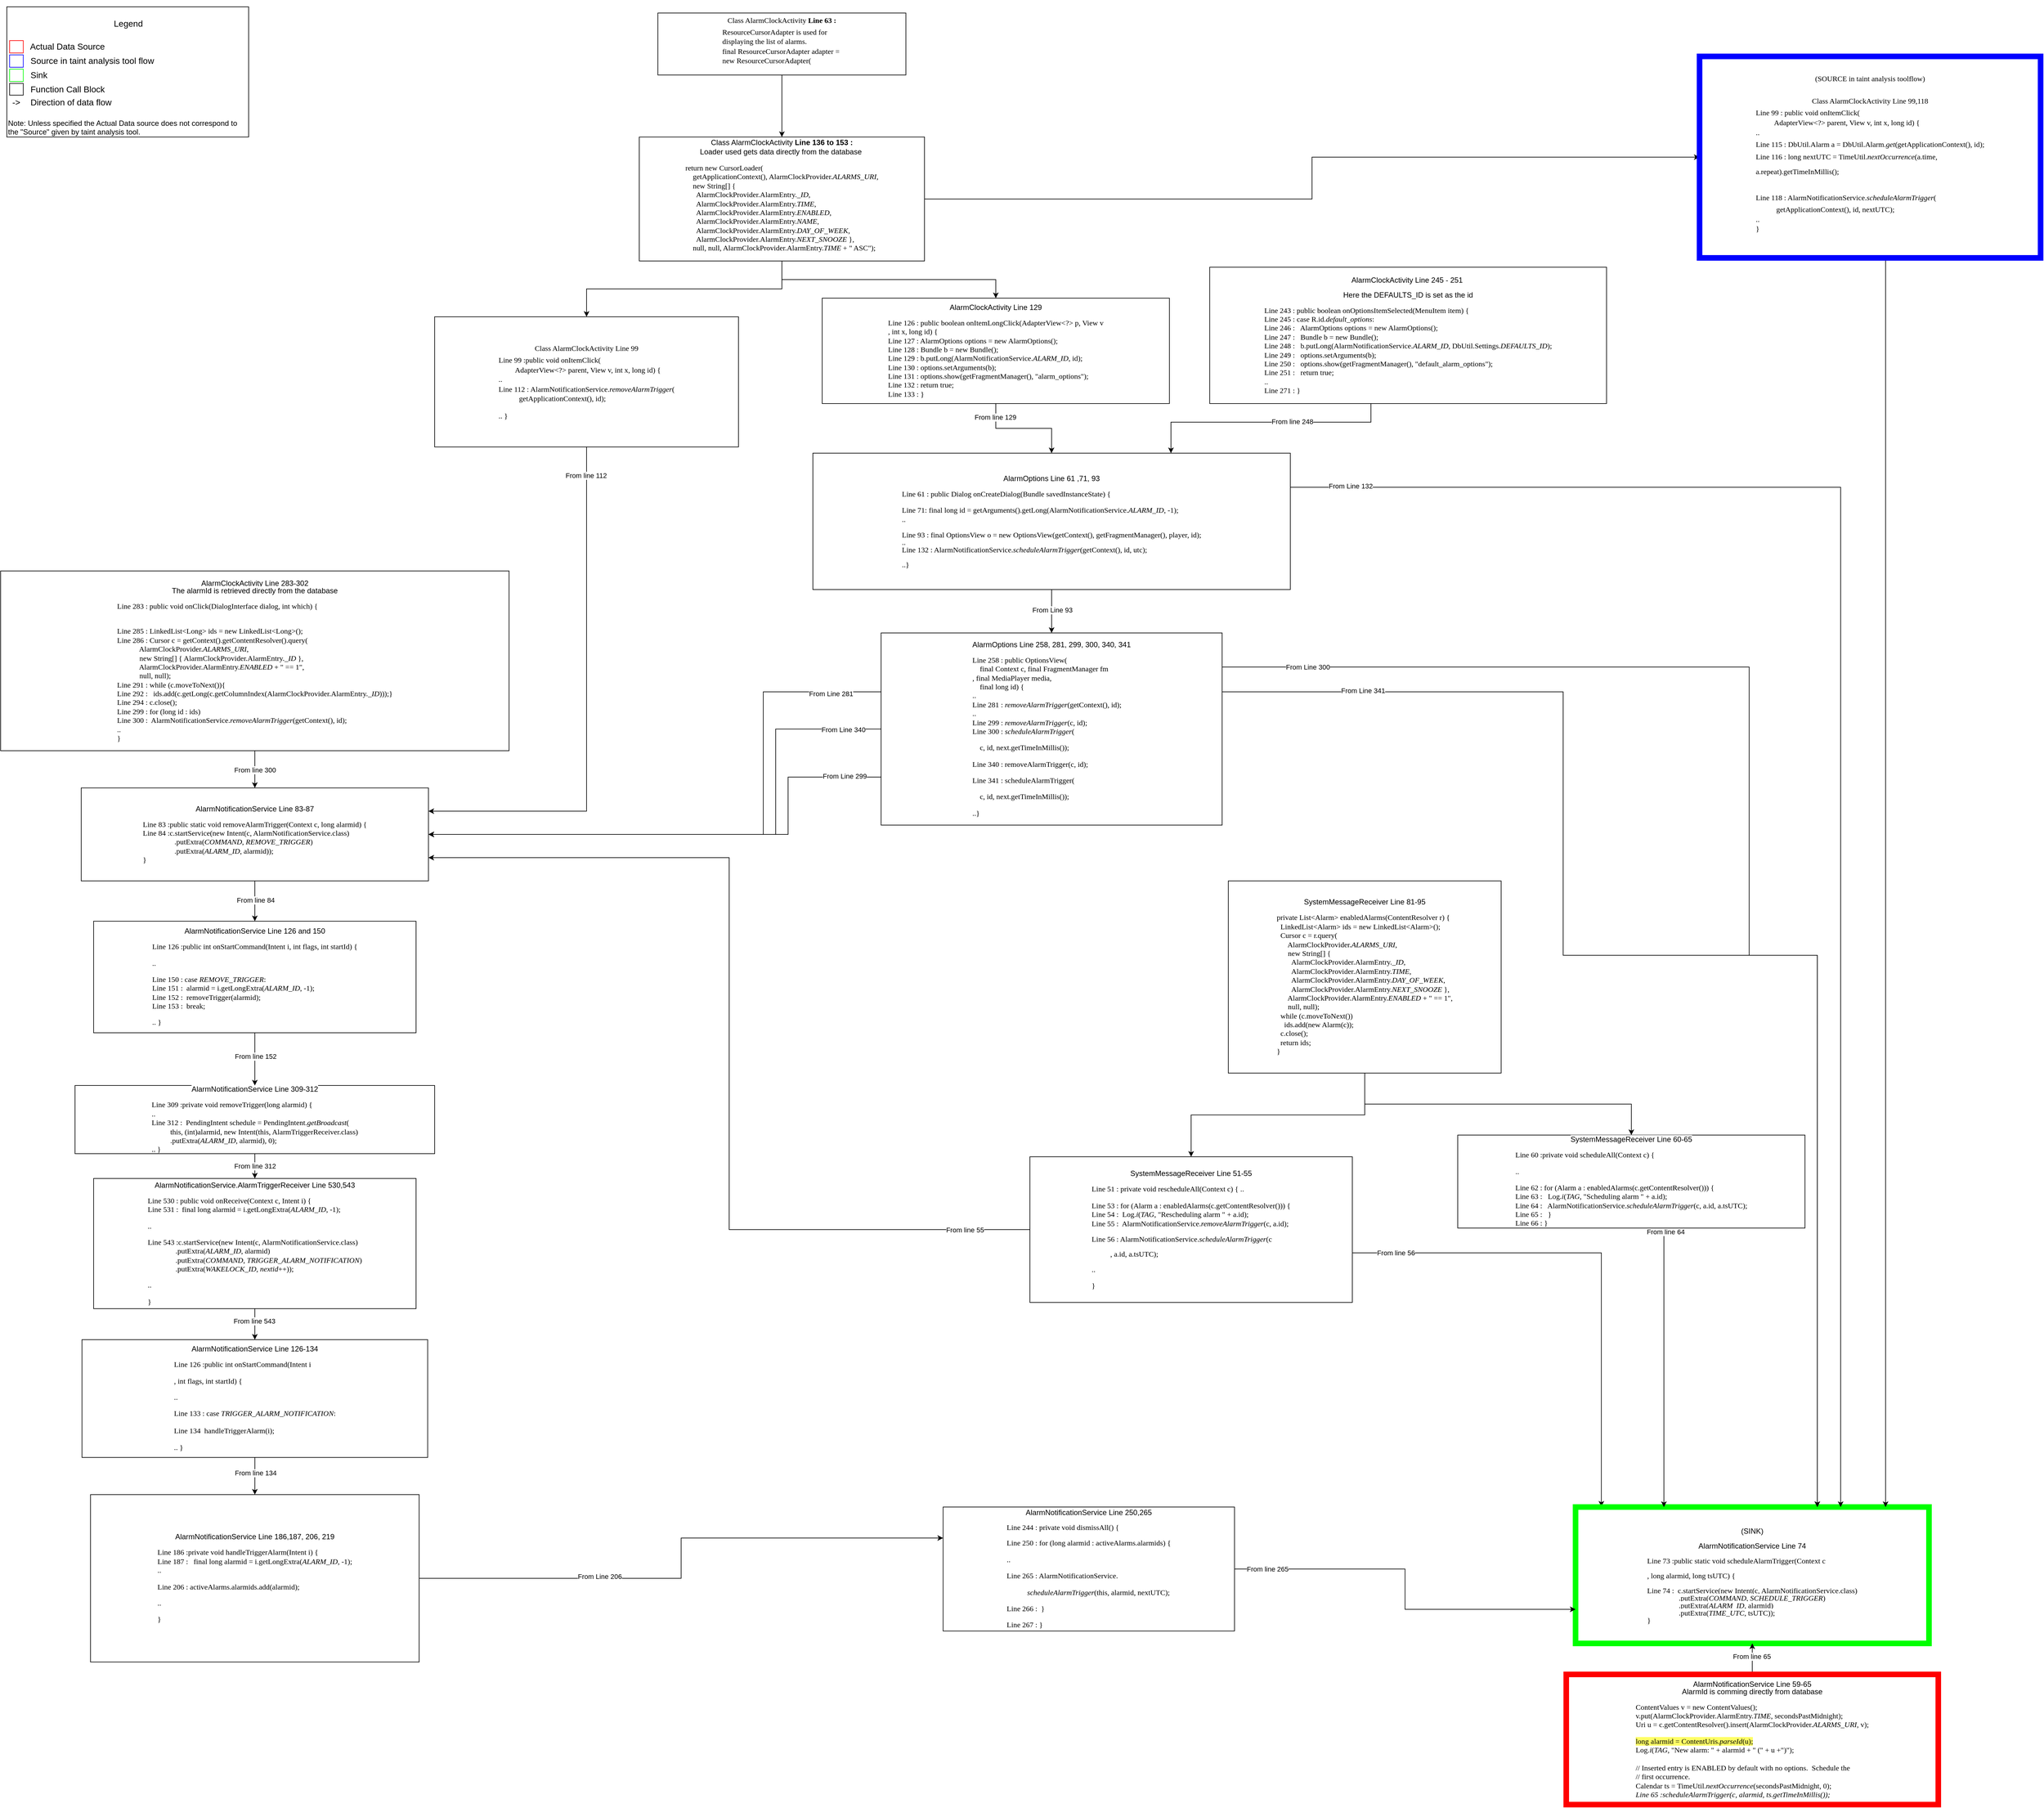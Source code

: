 <mxfile version="13.3.9" type="device"><diagram id="G0vPD9HcUubERHVvLz6Z" name="Page-1"><mxGraphModel dx="5546" dy="1526" grid="1" gridSize="10" guides="1" tooltips="1" connect="1" arrows="1" fold="1" page="1" pageScale="1" pageWidth="3300" pageHeight="4681" math="0" shadow="0"><root><mxCell id="0"/><mxCell id="1" parent="0"/><mxCell id="h_QS4e8SRoGH1HCcy8L_-121" style="edgeStyle=orthogonalEdgeStyle;rounded=0;orthogonalLoop=1;jettySize=auto;html=1;entryX=0;entryY=0.25;entryDx=0;entryDy=0;" parent="1" source="h_QS4e8SRoGH1HCcy8L_-4" target="h_QS4e8SRoGH1HCcy8L_-101" edge="1"><mxGeometry relative="1" as="geometry"/></mxCell><mxCell id="h_QS4e8SRoGH1HCcy8L_-122" value="From Line 206" style="edgeLabel;html=1;align=center;verticalAlign=middle;resizable=0;points=[];" parent="h_QS4e8SRoGH1HCcy8L_-121" vertex="1" connectable="0"><mxGeometry x="-0.358" y="3" relative="1" as="geometry"><mxPoint x="-1" as="offset"/></mxGeometry></mxCell><mxCell id="h_QS4e8SRoGH1HCcy8L_-4" value="&lt;p style=&quot;line-height: 100%&quot;&gt;&lt;font style=&quot;font-size: 12px ; background-color: rgb(255 , 255 , 255)&quot;&gt;AlarmNotificationService Line 186,187, 206, 219&lt;br&gt;&lt;/font&gt;&lt;/p&gt;&lt;pre style=&quot;font-family: &amp;#34;menlo&amp;#34;&quot;&gt;&lt;div style=&quot;text-align: left&quot;&gt;&lt;span style=&quot;text-align: center&quot;&gt;Line 186 :&lt;/span&gt;&lt;span style=&quot;background-color: rgb(255 , 255 , 255)&quot;&gt;private void handleTriggerAlarm(Intent i) {&lt;/span&gt;&lt;/div&gt;&lt;font style=&quot;font-size: 12px ; background-color: rgb(255 , 255 , 255)&quot;&gt;&lt;div style=&quot;text-align: left&quot;&gt;&lt;span&gt;Line 187 :&amp;nbsp; &amp;nbsp;final long alarmid = i.getLongExtra(&lt;/span&gt;&lt;span style=&quot;font-style: italic&quot;&gt;ALARM_ID&lt;/span&gt;&lt;span&gt;, -1);&lt;/span&gt;&lt;/div&gt;&lt;div style=&quot;text-align: left&quot;&gt;&lt;span&gt;..&lt;/span&gt;&lt;/div&gt;&lt;div style=&quot;text-align: left&quot;&gt;&lt;pre style=&quot;font-family: &amp;#34;menlo&amp;#34;&quot;&gt;&lt;font&gt;Line 206 : activeAlarms.alarmids.add(alarmid);&lt;/font&gt;&lt;/pre&gt;&lt;/div&gt;&lt;/font&gt;&lt;/pre&gt;&lt;pre style=&quot;text-align: left ; font-family: &amp;#34;menlo&amp;#34;&quot;&gt;&lt;font style=&quot;font-size: 12px ; background-color: rgb(255 , 255 , 255)&quot;&gt;..&lt;/font&gt;&lt;/pre&gt;&lt;pre style=&quot;font-family: &amp;#34;menlo&amp;#34;&quot;&gt;&lt;font style=&quot;font-size: 12px ; background-color: rgb(255 , 255 , 255)&quot;&gt;&lt;pre style=&quot;text-align: left ; font-family: &amp;#34;menlo&amp;#34;&quot;&gt;&lt;span style=&quot;white-space: normal&quot;&gt;}&lt;/span&gt;&lt;br&gt;&lt;/pre&gt;&lt;/font&gt;&lt;/pre&gt;&lt;p&gt;&lt;/p&gt;" style="rounded=0;whiteSpace=wrap;html=1;" parent="1" vertex="1"><mxGeometry x="-3065" y="4130" width="530" height="270" as="geometry"/></mxCell><mxCell id="h_QS4e8SRoGH1HCcy8L_-7" style="edgeStyle=orthogonalEdgeStyle;rounded=0;orthogonalLoop=1;jettySize=auto;html=1;entryX=0.5;entryY=0;entryDx=0;entryDy=0;" parent="1" source="h_QS4e8SRoGH1HCcy8L_-6" target="h_QS4e8SRoGH1HCcy8L_-4" edge="1"><mxGeometry relative="1" as="geometry"/></mxCell><mxCell id="h_QS4e8SRoGH1HCcy8L_-140" value="From line 134" style="edgeLabel;html=1;align=center;verticalAlign=middle;resizable=0;points=[];" parent="h_QS4e8SRoGH1HCcy8L_-7" vertex="1" connectable="0"><mxGeometry x="-0.169" y="1" relative="1" as="geometry"><mxPoint as="offset"/></mxGeometry></mxCell><mxCell id="h_QS4e8SRoGH1HCcy8L_-6" value="&lt;p style=&quot;line-height: 100%&quot;&gt;&lt;span style=&quot;background-color: rgb(255 , 255 , 255)&quot;&gt;&lt;font style=&quot;font-size: 12px&quot;&gt;AlarmNotificationService Line 126-134&lt;br&gt;&lt;/font&gt;&lt;/span&gt;&lt;/p&gt;&lt;pre style=&quot;text-align: left ; font-family: &amp;#34;menlo&amp;#34;&quot;&gt;&lt;span style=&quot;background-color: rgb(255 , 255 , 255)&quot;&gt;&lt;font style=&quot;font-size: 12px&quot;&gt;Line 126 :public int onStartCommand(Intent i&lt;/font&gt;&lt;/span&gt;&lt;/pre&gt;&lt;pre style=&quot;text-align: left ; font-family: &amp;#34;menlo&amp;#34;&quot;&gt;&lt;span style=&quot;background-color: rgb(255 , 255 , 255)&quot;&gt;&lt;font style=&quot;font-size: 12px&quot;&gt;, int flags, int startId) { &lt;/font&gt;&lt;/span&gt;&lt;/pre&gt;&lt;pre style=&quot;text-align: left ; font-family: &amp;#34;menlo&amp;#34;&quot;&gt;&lt;span style=&quot;background-color: rgb(255 , 255 , 255)&quot;&gt;&lt;font style=&quot;font-size: 12px&quot;&gt;..&lt;/font&gt;&lt;/span&gt;&lt;/pre&gt;&lt;pre style=&quot;text-align: left ; font-family: &amp;#34;menlo&amp;#34;&quot;&gt;&lt;span style=&quot;background-color: rgb(255 , 255 , 255)&quot;&gt;&lt;font style=&quot;font-size: 12px&quot;&gt;Line 133 : case &lt;span style=&quot;font-style: italic&quot;&gt;TRIGGER_ALARM_NOTIFICATION&lt;/span&gt;:&lt;/font&gt;&lt;/span&gt;&lt;/pre&gt;&lt;pre style=&quot;text-align: left ; font-family: &amp;#34;menlo&amp;#34;&quot;&gt;&lt;span style=&quot;background-color: rgb(255 , 255 , 255)&quot;&gt;&lt;font style=&quot;font-size: 12px&quot;&gt;Line 134  handleTriggerAlarm(i);&lt;/font&gt;&lt;/span&gt;&lt;font color=&quot;#cc7832&quot; style=&quot;font-size: 10.5pt ; background-color: rgb(43 , 43 , 43)&quot;&gt;&lt;br&gt;&lt;/font&gt;&lt;/pre&gt;&lt;pre style=&quot;text-align: left ; font-family: &amp;#34;menlo&amp;#34;&quot;&gt;&lt;span style=&quot;background-color: rgb(255 , 255 , 255)&quot;&gt;&lt;font style=&quot;font-size: 12px&quot;&gt;.. }&lt;/font&gt;&lt;/span&gt;&lt;/pre&gt;&lt;p&gt;&lt;/p&gt;" style="rounded=0;whiteSpace=wrap;html=1;" parent="1" vertex="1"><mxGeometry x="-3078.75" y="3880" width="557.5" height="190" as="geometry"/></mxCell><mxCell id="h_QS4e8SRoGH1HCcy8L_-117" style="edgeStyle=orthogonalEdgeStyle;rounded=0;orthogonalLoop=1;jettySize=auto;html=1;entryX=0.5;entryY=0;entryDx=0;entryDy=0;" parent="1" source="h_QS4e8SRoGH1HCcy8L_-10" target="h_QS4e8SRoGH1HCcy8L_-6" edge="1"><mxGeometry relative="1" as="geometry"/></mxCell><mxCell id="h_QS4e8SRoGH1HCcy8L_-149" value="From line 543" style="edgeLabel;html=1;align=center;verticalAlign=middle;resizable=0;points=[];" parent="h_QS4e8SRoGH1HCcy8L_-117" vertex="1" connectable="0"><mxGeometry x="-0.217" y="-1" relative="1" as="geometry"><mxPoint as="offset"/></mxGeometry></mxCell><mxCell id="h_QS4e8SRoGH1HCcy8L_-10" value="&lt;p style=&quot;line-height: 100%&quot;&gt;&lt;span style=&quot;background-color: rgb(255 , 255 , 255)&quot;&gt;&lt;font style=&quot;font-size: 12px&quot;&gt;AlarmNotificationService.AlarmTriggerReceiver Line 530,543&lt;br&gt;&lt;/font&gt;&lt;/span&gt;&lt;/p&gt;&lt;pre style=&quot;font-family: &amp;#34;menlo&amp;#34;&quot;&gt;&lt;div style=&quot;text-align: left&quot;&gt;&lt;span style=&quot;background-color: rgb(255 , 255 , 255)&quot;&gt;Line 530 : public void onReceive(Context c, Intent i) {&lt;/span&gt;&lt;/div&gt;&lt;span style=&quot;background-color: rgb(255 , 255 , 255)&quot;&gt;&lt;div style=&quot;text-align: left&quot;&gt;&lt;span style=&quot;text-align: center&quot;&gt;Line 531 :&lt;/span&gt;&lt;span&gt;&amp;nbsp; final long alarmid = i.getLongExtra(&lt;/span&gt;&lt;span style=&quot;font-style: italic&quot;&gt;ALARM_ID&lt;/span&gt;&lt;span&gt;, -1);&lt;/span&gt;&lt;/div&gt;&lt;/span&gt;&lt;/pre&gt;&lt;pre style=&quot;text-align: left ; font-family: &amp;#34;menlo&amp;#34;&quot;&gt;&lt;span style=&quot;background-color: rgb(255 , 255 , 255)&quot;&gt;&lt;font style=&quot;font-size: 12px&quot;&gt;..&lt;/font&gt;&lt;/span&gt;&lt;/pre&gt;&lt;pre style=&quot;font-family: &amp;#34;menlo&amp;#34;&quot;&gt;&lt;pre style=&quot;font-family: &amp;#34;menlo&amp;#34;&quot;&gt;&lt;div style=&quot;text-align: left&quot;&gt;&lt;span style=&quot;text-align: center&quot;&gt;Line 543 :&lt;/span&gt;&lt;span style=&quot;background-color: rgb(255 , 255 , 255)&quot;&gt;c.startService(new Intent(c, AlarmNotificationService.class)&lt;/span&gt;&lt;/div&gt;&lt;span style=&quot;background-color: rgb(255 , 255 , 255)&quot;&gt;&lt;div style=&quot;text-align: left&quot;&gt;&lt;span&gt;&amp;nbsp; &amp;nbsp; &amp;nbsp; &amp;nbsp; &amp;nbsp; &amp;nbsp; &amp;nbsp; &amp;nbsp;.putExtra(&lt;/span&gt;&lt;span style=&quot;font-style: italic&quot;&gt;ALARM_ID&lt;/span&gt;&lt;span&gt;, alarmid)&lt;/span&gt;&lt;/div&gt;&lt;div style=&quot;text-align: left&quot;&gt;&lt;span&gt;&amp;nbsp; &amp;nbsp; &amp;nbsp; &amp;nbsp; &amp;nbsp; &amp;nbsp; &amp;nbsp; &amp;nbsp;.putExtra(&lt;/span&gt;&lt;span style=&quot;font-style: italic&quot;&gt;COMMAND&lt;/span&gt;&lt;span&gt;, &lt;/span&gt;&lt;span style=&quot;font-style: italic&quot;&gt;TRIGGER_ALARM_NOTIFICATION&lt;/span&gt;&lt;span&gt;)&lt;/span&gt;&lt;/div&gt;&lt;div style=&quot;text-align: left&quot;&gt;&lt;span&gt;&amp;nbsp; &amp;nbsp; &amp;nbsp; &amp;nbsp; &amp;nbsp; &amp;nbsp; &amp;nbsp; &amp;nbsp;.putExtra(&lt;/span&gt;&lt;span style=&quot;font-style: italic&quot;&gt;WAKELOCK_ID&lt;/span&gt;&lt;span&gt;, &lt;/span&gt;&lt;span style=&quot;font-style: italic&quot;&gt;nextid&lt;/span&gt;&lt;span&gt;++));&lt;/span&gt;&lt;/div&gt;&lt;/span&gt;&lt;/pre&gt;&lt;pre style=&quot;text-align: left ; font-family: &amp;#34;menlo&amp;#34;&quot;&gt;&lt;span style=&quot;background-color: rgb(255 , 255 , 255)&quot;&gt;..&lt;/span&gt;&lt;/pre&gt;&lt;pre style=&quot;text-align: left ; font-family: &amp;#34;menlo&amp;#34;&quot;&gt;&lt;span style=&quot;background-color: rgb(255 , 255 , 255)&quot;&gt;}&lt;/span&gt;&lt;/pre&gt;&lt;/pre&gt;&lt;p&gt;&lt;/p&gt;" style="rounded=0;whiteSpace=wrap;html=1;" parent="1" vertex="1"><mxGeometry x="-3060" y="3620" width="520" height="210" as="geometry"/></mxCell><mxCell id="h_QS4e8SRoGH1HCcy8L_-13" value="From line 312" style="edgeStyle=orthogonalEdgeStyle;rounded=0;orthogonalLoop=1;jettySize=auto;html=1;entryX=0.5;entryY=0;entryDx=0;entryDy=0;" parent="1" source="h_QS4e8SRoGH1HCcy8L_-12" target="h_QS4e8SRoGH1HCcy8L_-10" edge="1"><mxGeometry relative="1" as="geometry"/></mxCell><mxCell id="h_QS4e8SRoGH1HCcy8L_-12" value="&lt;p style=&quot;line-height: 100%&quot;&gt;&lt;font style=&quot;font-size: 12px ; background-color: rgb(255 , 255 , 255)&quot;&gt;AlarmNotificationService Line 309-312&lt;br&gt;&lt;/font&gt;&lt;/p&gt;&lt;pre style=&quot;font-family: &amp;#34;menlo&amp;#34;&quot;&gt;&lt;div style=&quot;text-align: left&quot;&gt;&lt;span style=&quot;text-align: center&quot;&gt;Line 309 :&lt;/span&gt;&lt;span style=&quot;background-color: rgb(255 , 255 , 255)&quot;&gt;private void removeTrigger(long alarmid) {&lt;/span&gt;&lt;/div&gt;&lt;div style=&quot;text-align: left&quot;&gt;&lt;span style=&quot;background-color: rgb(255 , 255 , 255)&quot;&gt;..&lt;/span&gt;&lt;/div&gt;&lt;font style=&quot;font-size: 12px ; background-color: rgb(255 , 255 , 255)&quot;&gt;&lt;div style=&quot;text-align: left&quot;&gt;&lt;span style=&quot;text-align: center&quot;&gt;Line 312 :&lt;/span&gt;&lt;span&gt;&amp;nbsp; PendingIntent schedule = PendingIntent.&lt;/span&gt;&lt;span style=&quot;font-style: italic&quot;&gt;getBroadcast&lt;/span&gt;&lt;span&gt;(&lt;/span&gt;&lt;/div&gt;&lt;div style=&quot;text-align: left&quot;&gt;&lt;span&gt;&amp;nbsp; &amp;nbsp; &amp;nbsp;     this, (int)alarmid, new Intent(this, AlarmTriggerReceiver.class)&lt;/span&gt;&lt;/div&gt;&lt;div style=&quot;text-align: left&quot;&gt;&lt;span&gt;&amp;nbsp; &amp;nbsp; &amp;nbsp;     .putExtra(&lt;/span&gt;&lt;span style=&quot;font-style: italic&quot;&gt;ALARM_ID&lt;/span&gt;&lt;span&gt;, alarmid), 0);&lt;/span&gt;&lt;/div&gt;&lt;div style=&quot;text-align: left&quot;&gt;&lt;span&gt;.. }&lt;/span&gt;&lt;/div&gt;&lt;/font&gt;&lt;/pre&gt;&lt;p&gt;&lt;/p&gt;" style="rounded=0;whiteSpace=wrap;html=1;" parent="1" vertex="1"><mxGeometry x="-3090" y="3470" width="580" height="110" as="geometry"/></mxCell><mxCell id="h_QS4e8SRoGH1HCcy8L_-15" style="edgeStyle=orthogonalEdgeStyle;rounded=0;orthogonalLoop=1;jettySize=auto;html=1;entryX=0.5;entryY=0;entryDx=0;entryDy=0;" parent="1" source="h_QS4e8SRoGH1HCcy8L_-14" target="h_QS4e8SRoGH1HCcy8L_-12" edge="1"><mxGeometry relative="1" as="geometry"/></mxCell><mxCell id="h_QS4e8SRoGH1HCcy8L_-150" value="From line 152" style="edgeLabel;html=1;align=center;verticalAlign=middle;resizable=0;points=[];" parent="h_QS4e8SRoGH1HCcy8L_-15" vertex="1" connectable="0"><mxGeometry x="-0.119" y="1" relative="1" as="geometry"><mxPoint as="offset"/></mxGeometry></mxCell><mxCell id="h_QS4e8SRoGH1HCcy8L_-14" value="&lt;p style=&quot;line-height: 100%&quot;&gt;&lt;span style=&quot;background-color: rgb(255 , 255 , 255)&quot;&gt;&lt;font style=&quot;font-size: 12px&quot;&gt;AlarmNotificationService Line 126 and 150&lt;br&gt;&lt;/font&gt;&lt;/span&gt;&lt;/p&gt;&lt;span style=&quot;font-family: &amp;#34;menlo&amp;#34; ; background-color: rgb(255 , 255 , 255)&quot;&gt;&lt;div style=&quot;text-align: left&quot;&gt;Line 126 :public int onStartCommand(Intent i, int flags, int startId) {&lt;/div&gt;&lt;/span&gt;&lt;pre style=&quot;text-align: left ; font-family: &amp;#34;menlo&amp;#34;&quot;&gt;&lt;span style=&quot;background-color: rgb(255 , 255 , 255)&quot;&gt;&lt;font style=&quot;font-size: 12px&quot;&gt;..&lt;/font&gt;&lt;/span&gt;&lt;/pre&gt;&lt;pre style=&quot;font-family: &amp;#34;menlo&amp;#34;&quot;&gt;&lt;div style=&quot;text-align: left&quot;&gt;&lt;span style=&quot;text-align: center&quot;&gt;Line 150 : &lt;/span&gt;&lt;span style=&quot;background-color: rgb(255 , 255 , 255)&quot;&gt;case &lt;/span&gt;&lt;span style=&quot;background-color: rgb(255 , 255 , 255) ; font-style: italic&quot;&gt;REMOVE_TRIGGER&lt;/span&gt;&lt;span style=&quot;background-color: rgb(255 , 255 , 255)&quot;&gt;:&lt;/span&gt;&lt;/div&gt;&lt;span style=&quot;background-color: rgb(255 , 255 , 255)&quot;&gt;&lt;div style=&quot;text-align: left&quot;&gt;&lt;span style=&quot;text-align: center&quot;&gt;Line 151 :&lt;/span&gt;&lt;span&gt;&amp;nbsp; alarmid = i.getLongExtra(&lt;/span&gt;&lt;span style=&quot;font-style: italic&quot;&gt;ALARM_ID&lt;/span&gt;&lt;span&gt;, -1);&lt;/span&gt;&lt;/div&gt;&lt;/span&gt;&lt;span style=&quot;background-color: rgb(255 , 255 , 255)&quot;&gt;&lt;font style=&quot;font-size: 12px&quot;&gt;&lt;div style=&quot;text-align: left&quot;&gt;&lt;span style=&quot;text-align: center&quot;&gt;Line 152 :&lt;/span&gt;&lt;span&gt;&amp;nbsp; removeTrigger(alarmid);&lt;/span&gt;&lt;/div&gt;&lt;/font&gt;&lt;/span&gt;&lt;span style=&quot;background-color: rgb(255 , 255 , 255)&quot;&gt;&lt;font style=&quot;font-size: 12px&quot;&gt;&lt;div style=&quot;text-align: left&quot;&gt;&lt;span style=&quot;text-align: center&quot;&gt;Line 153 :&lt;/span&gt;&lt;span&gt;&amp;nbsp; break;&lt;/span&gt;&lt;/div&gt;&lt;/font&gt;&lt;/span&gt;&lt;/pre&gt;&lt;pre style=&quot;text-align: left ; font-family: &amp;#34;menlo&amp;#34;&quot;&gt;&lt;span style=&quot;background-color: rgb(255 , 255 , 255)&quot;&gt;&lt;font style=&quot;font-size: 12px&quot;&gt;.. }&lt;/font&gt;&lt;/span&gt;&lt;/pre&gt;&lt;p&gt;&lt;/p&gt;" style="rounded=0;whiteSpace=wrap;html=1;" parent="1" vertex="1"><mxGeometry x="-3060" y="3205" width="520" height="180" as="geometry"/></mxCell><mxCell id="h_QS4e8SRoGH1HCcy8L_-17" style="edgeStyle=orthogonalEdgeStyle;rounded=0;orthogonalLoop=1;jettySize=auto;html=1;entryX=0.5;entryY=0;entryDx=0;entryDy=0;" parent="1" source="h_QS4e8SRoGH1HCcy8L_-16" target="h_QS4e8SRoGH1HCcy8L_-14" edge="1"><mxGeometry relative="1" as="geometry"/></mxCell><mxCell id="h_QS4e8SRoGH1HCcy8L_-151" value="From line 84" style="edgeLabel;html=1;align=center;verticalAlign=middle;resizable=0;points=[];" parent="h_QS4e8SRoGH1HCcy8L_-17" vertex="1" connectable="0"><mxGeometry x="-0.046" y="1" relative="1" as="geometry"><mxPoint as="offset"/></mxGeometry></mxCell><mxCell id="h_QS4e8SRoGH1HCcy8L_-16" value="&lt;p style=&quot;line-height: 100%&quot;&gt;&lt;span style=&quot;background-color: rgb(255 , 255 , 255)&quot;&gt;&lt;font style=&quot;font-size: 12px&quot;&gt;AlarmNotificationService Line 83-87&lt;br&gt;&lt;/font&gt;&lt;/span&gt;&lt;/p&gt;&lt;pre style=&quot;font-family: &amp;#34;menlo&amp;#34;&quot;&gt;&lt;div style=&quot;text-align: left&quot;&gt;&lt;span style=&quot;text-align: center&quot;&gt;Line 83 :&lt;/span&gt;&lt;span style=&quot;background-color: rgb(255 , 255 , 255)&quot;&gt;public static void removeAlarmTrigger(Context c, long alarmid) {&lt;/span&gt;&lt;/div&gt;&lt;div style=&quot;text-align: left&quot;&gt;&lt;span style=&quot;text-align: center&quot;&gt;Line 84 :&lt;/span&gt;&lt;span style=&quot;background-color: rgb(255 , 255 , 255)&quot;&gt;c.startService(new Intent(c, AlarmNotificationService.class)&lt;/span&gt;&lt;/div&gt;&lt;span style=&quot;background-color: rgb(255 , 255 , 255)&quot;&gt;&lt;font style=&quot;font-size: 12px&quot;&gt;&lt;div style=&quot;text-align: left&quot;&gt;&lt;span&gt;&amp;nbsp; &amp;nbsp; &amp;nbsp; &amp;nbsp; &amp;nbsp; &amp;nbsp; &amp;nbsp; &amp;nbsp; &amp;nbsp;.putExtra(&lt;/span&gt;&lt;span style=&quot;font-style: italic&quot;&gt;COMMAND&lt;/span&gt;&lt;span&gt;, &lt;/span&gt;&lt;span style=&quot;font-style: italic&quot;&gt;REMOVE_TRIGGER&lt;/span&gt;&lt;span&gt;)&lt;/span&gt;&lt;/div&gt;&lt;div style=&quot;text-align: left&quot;&gt;&lt;span&gt;&amp;nbsp; &amp;nbsp; &amp;nbsp; &amp;nbsp; &amp;nbsp; &amp;nbsp; &amp;nbsp; &amp;nbsp; &amp;nbsp;.putExtra(&lt;/span&gt;&lt;span style=&quot;font-style: italic&quot;&gt;ALARM_ID&lt;/span&gt;&lt;span&gt;, alarmid));&lt;/span&gt;&lt;/div&gt;&lt;div style=&quot;text-align: left&quot;&gt;&lt;span&gt;}&lt;/span&gt;&lt;/div&gt;&lt;/font&gt;&lt;/span&gt;&lt;/pre&gt;&lt;p&gt;&lt;/p&gt;" style="rounded=0;whiteSpace=wrap;html=1;" parent="1" vertex="1"><mxGeometry x="-3080" y="2990" width="560" height="150" as="geometry"/></mxCell><mxCell id="h_QS4e8SRoGH1HCcy8L_-19" style="edgeStyle=orthogonalEdgeStyle;rounded=0;orthogonalLoop=1;jettySize=auto;html=1;exitX=0.5;exitY=1;exitDx=0;exitDy=0;entryX=1;entryY=0.25;entryDx=0;entryDy=0;" parent="1" source="h_QS4e8SRoGH1HCcy8L_-49" target="h_QS4e8SRoGH1HCcy8L_-16" edge="1"><mxGeometry relative="1" as="geometry"><mxPoint x="-2225" y="3110" as="sourcePoint"/><mxPoint x="-2380" y="3050" as="targetPoint"/><Array as="points"><mxPoint x="-2265" y="3028"/></Array></mxGeometry></mxCell><mxCell id="h_QS4e8SRoGH1HCcy8L_-136" value="From line 112" style="edgeLabel;html=1;align=center;verticalAlign=middle;resizable=0;points=[];" parent="h_QS4e8SRoGH1HCcy8L_-19" vertex="1" connectable="0"><mxGeometry x="-0.891" y="-1" relative="1" as="geometry"><mxPoint as="offset"/></mxGeometry></mxCell><mxCell id="h_QS4e8SRoGH1HCcy8L_-24" style="edgeStyle=orthogonalEdgeStyle;rounded=0;orthogonalLoop=1;jettySize=auto;html=1;exitX=0;exitY=0.5;exitDx=0;exitDy=0;entryX=1;entryY=0.5;entryDx=0;entryDy=0;" parent="1" source="h_QS4e8SRoGH1HCcy8L_-37" target="h_QS4e8SRoGH1HCcy8L_-16" edge="1"><mxGeometry relative="1" as="geometry"><mxPoint x="-1799" y="3120" as="sourcePoint"/><mxPoint x="-2520" y="3125" as="targetPoint"/><Array as="points"><mxPoint x="-1790" y="2835"/><mxPoint x="-1980" y="2835"/><mxPoint x="-1980" y="3065"/></Array></mxGeometry></mxCell><mxCell id="h_QS4e8SRoGH1HCcy8L_-128" value="From Line 281" style="edgeLabel;html=1;align=center;verticalAlign=middle;resizable=0;points=[];" parent="h_QS4e8SRoGH1HCcy8L_-24" vertex="1" connectable="0"><mxGeometry x="-0.723" y="2" relative="1" as="geometry"><mxPoint y="1" as="offset"/></mxGeometry></mxCell><mxCell id="h_QS4e8SRoGH1HCcy8L_-29" style="edgeStyle=orthogonalEdgeStyle;rounded=0;orthogonalLoop=1;jettySize=auto;html=1;exitX=0;exitY=0.75;exitDx=0;exitDy=0;entryX=1;entryY=0.5;entryDx=0;entryDy=0;" parent="1" source="h_QS4e8SRoGH1HCcy8L_-37" target="h_QS4e8SRoGH1HCcy8L_-16" edge="1"><mxGeometry relative="1" as="geometry"><mxPoint x="-1555" y="3120" as="sourcePoint"/><mxPoint x="-2520" y="3125" as="targetPoint"/><Array as="points"><mxPoint x="-1940" y="2972"/><mxPoint x="-1940" y="3065"/></Array></mxGeometry></mxCell><mxCell id="h_QS4e8SRoGH1HCcy8L_-129" value="From Line 299" style="edgeLabel;html=1;align=center;verticalAlign=middle;resizable=0;points=[];" parent="h_QS4e8SRoGH1HCcy8L_-29" vertex="1" connectable="0"><mxGeometry x="-0.855" y="-2" relative="1" as="geometry"><mxPoint as="offset"/></mxGeometry></mxCell><mxCell id="h_QS4e8SRoGH1HCcy8L_-31" style="edgeStyle=orthogonalEdgeStyle;rounded=0;orthogonalLoop=1;jettySize=auto;html=1;exitX=0;exitY=0.5;exitDx=0;exitDy=0;entryX=1;entryY=0.5;entryDx=0;entryDy=0;" parent="1" source="h_QS4e8SRoGH1HCcy8L_-37" target="h_QS4e8SRoGH1HCcy8L_-16" edge="1"><mxGeometry relative="1" as="geometry"><mxPoint x="-1280" y="3120" as="sourcePoint"/><mxPoint x="-2520" y="3125" as="targetPoint"/><Array as="points"><mxPoint x="-1960" y="2895"/><mxPoint x="-1960" y="3065"/></Array></mxGeometry></mxCell><mxCell id="h_QS4e8SRoGH1HCcy8L_-130" value="From Line 340" style="edgeLabel;html=1;align=center;verticalAlign=middle;resizable=0;points=[];" parent="h_QS4e8SRoGH1HCcy8L_-31" vertex="1" connectable="0"><mxGeometry x="-0.865" y="1" relative="1" as="geometry"><mxPoint as="offset"/></mxGeometry></mxCell><mxCell id="h_QS4e8SRoGH1HCcy8L_-100" style="edgeStyle=orthogonalEdgeStyle;rounded=0;orthogonalLoop=1;jettySize=auto;html=1;entryX=0.073;entryY=-0.003;entryDx=0;entryDy=0;entryPerimeter=0;" parent="1" source="h_QS4e8SRoGH1HCcy8L_-32" target="h_QS4e8SRoGH1HCcy8L_-69" edge="1"><mxGeometry relative="1" as="geometry"><Array as="points"><mxPoint x="-628" y="3740"/></Array></mxGeometry></mxCell><mxCell id="h_QS4e8SRoGH1HCcy8L_-143" value="From line 56" style="edgeLabel;html=1;align=center;verticalAlign=middle;resizable=0;points=[];" parent="h_QS4e8SRoGH1HCcy8L_-100" vertex="1" connectable="0"><mxGeometry x="-0.831" relative="1" as="geometry"><mxPoint x="1" as="offset"/></mxGeometry></mxCell><mxCell id="h_QS4e8SRoGH1HCcy8L_-137" style="edgeStyle=orthogonalEdgeStyle;rounded=0;orthogonalLoop=1;jettySize=auto;html=1;entryX=1;entryY=0.75;entryDx=0;entryDy=0;" parent="1" source="h_QS4e8SRoGH1HCcy8L_-32" target="h_QS4e8SRoGH1HCcy8L_-16" edge="1"><mxGeometry relative="1" as="geometry"/></mxCell><mxCell id="h_QS4e8SRoGH1HCcy8L_-144" value="From line 55" style="edgeLabel;html=1;align=center;verticalAlign=middle;resizable=0;points=[];" parent="h_QS4e8SRoGH1HCcy8L_-137" vertex="1" connectable="0"><mxGeometry x="-0.865" relative="1" as="geometry"><mxPoint x="1" as="offset"/></mxGeometry></mxCell><mxCell id="h_QS4e8SRoGH1HCcy8L_-32" value="&lt;p style=&quot;line-height: 100%&quot;&gt;&lt;font style=&quot;background-color: rgb(255 , 255 , 255) ; font-size: 12px&quot;&gt;SystemMessageReceiver Line 51-55&lt;br&gt;&lt;/font&gt;&lt;/p&gt;&lt;pre style=&quot;font-family: &amp;#34;menlo&amp;#34;&quot;&gt;&lt;div style=&quot;text-align: left&quot;&gt;&lt;pre style=&quot;font-family: &amp;#34;menlo&amp;#34;&quot;&gt;&lt;span style=&quot;background-color: rgb(255 , 255 , 255)&quot;&gt;&lt;font style=&quot;font-size: 12px&quot;&gt;Line 51 : private void rescheduleAll(Context c) { ..&lt;/font&gt;&lt;/span&gt;&lt;/pre&gt;&lt;/div&gt;&lt;div style=&quot;text-align: left&quot;&gt;&lt;span style=&quot;background-color: rgb(255 , 255 , 255)&quot;&gt;&lt;font style=&quot;font-size: 12px&quot;&gt;Line 53 : for (Alarm a : enabledAlarms(c.getContentResolver())) {&lt;/font&gt;&lt;/span&gt;&lt;/div&gt;&lt;font style=&quot;background-color: rgb(255 , 255 , 255) ; font-size: 12px&quot;&gt;&lt;div style=&quot;text-align: left&quot;&gt;&lt;span&gt;Line 54&amp;nbsp;:  Log.&lt;/span&gt;&lt;span style=&quot;font-style: italic&quot;&gt;i&lt;/span&gt;&lt;span&gt;(&lt;/span&gt;&lt;span style=&quot;font-style: italic&quot;&gt;TAG&lt;/span&gt;&lt;span&gt;, &quot;Rescheduling alarm &quot; + a.id);&lt;/span&gt;&lt;/div&gt;&lt;div style=&quot;text-align: left&quot;&gt;&lt;span&gt;Line 55 :&amp;nbsp; AlarmNotificationService.&lt;/span&gt;&lt;span style=&quot;font-style: italic&quot;&gt;removeAlarmTrigger&lt;/span&gt;&lt;span&gt;(c, a.id);&lt;/span&gt;&lt;/div&gt;&lt;/font&gt;&lt;/pre&gt;&lt;pre style=&quot;font-family: &amp;#34;menlo&amp;#34;&quot;&gt;&lt;font style=&quot;background-color: rgb(255 , 255 , 255) ; font-size: 12px&quot;&gt;&lt;pre style=&quot;text-align: left ; font-family: &amp;#34;menlo&amp;#34; ; line-height: 100%&quot;&gt;Line 56 : AlarmNotificationService.&lt;span style=&quot;font-style: italic&quot;&gt;scheduleAlarmTrigger&lt;/span&gt;(c&lt;/pre&gt;&lt;pre style=&quot;text-align: left ; font-family: &amp;#34;menlo&amp;#34; ; line-height: 100%&quot;&gt;          , a.id, a.tsUTC);&lt;/pre&gt;&lt;pre style=&quot;text-align: left ; font-family: &amp;#34;menlo&amp;#34;&quot;&gt;..&lt;/pre&gt;&lt;pre style=&quot;text-align: left ; font-family: &amp;#34;menlo&amp;#34;&quot;&gt;}&lt;/pre&gt;&lt;/font&gt;&lt;/pre&gt;&lt;p&gt;&lt;/p&gt;" style="rounded=0;whiteSpace=wrap;html=1;" parent="1" vertex="1"><mxGeometry x="-1550" y="3585" width="520" height="235" as="geometry"/></mxCell><mxCell id="h_QS4e8SRoGH1HCcy8L_-93" style="edgeStyle=orthogonalEdgeStyle;rounded=0;orthogonalLoop=1;jettySize=auto;html=1;entryX=0.5;entryY=0;entryDx=0;entryDy=0;" parent="1" source="h_QS4e8SRoGH1HCcy8L_-34" target="h_QS4e8SRoGH1HCcy8L_-32" edge="1"><mxGeometry relative="1" as="geometry"/></mxCell><mxCell id="h_QS4e8SRoGH1HCcy8L_-97" style="edgeStyle=orthogonalEdgeStyle;rounded=0;orthogonalLoop=1;jettySize=auto;html=1;" parent="1" source="h_QS4e8SRoGH1HCcy8L_-34" target="h_QS4e8SRoGH1HCcy8L_-96" edge="1"><mxGeometry relative="1" as="geometry"/></mxCell><mxCell id="h_QS4e8SRoGH1HCcy8L_-34" value="&lt;p style=&quot;line-height: 100%&quot;&gt;&lt;font style=&quot;font-size: 12px ; background-color: rgb(255 , 255 , 255)&quot;&gt;SystemMessageReceiver Line 81-95&lt;br&gt;&lt;/font&gt;&lt;/p&gt;&lt;pre style=&quot;font-family: &amp;#34;menlo&amp;#34;&quot;&gt;&lt;div style=&quot;text-align: left&quot;&gt;&lt;span style=&quot;background-color: rgb(255 , 255 , 255) ; white-space: normal&quot;&gt;private List&amp;lt;Alarm&amp;gt; enabledAlarms(ContentResolver r) {&lt;/span&gt;&lt;/div&gt;&lt;font style=&quot;font-size: 12px ; background-color: rgb(255 , 255 , 255)&quot;&gt;&lt;div style=&quot;text-align: left&quot;&gt;&lt;span style=&quot;white-space: normal&quot;&gt;&amp;nbsp; LinkedList&amp;lt;Alarm&amp;gt; ids = new LinkedList&amp;lt;Alarm&amp;gt;();&lt;/span&gt;&lt;/div&gt;&lt;div style=&quot;text-align: left&quot;&gt;&lt;span style=&quot;white-space: normal&quot;&gt;&amp;nbsp; Cursor c = r.query(&lt;/span&gt;&lt;/div&gt;&lt;div style=&quot;text-align: left&quot;&gt;&lt;span style=&quot;white-space: normal&quot;&gt;&amp;nbsp; &amp;nbsp; &amp;nbsp; AlarmClockProvider.&lt;/span&gt;&lt;span style=&quot;white-space: normal ; font-style: italic&quot;&gt;ALARMS_URI&lt;/span&gt;&lt;span style=&quot;white-space: normal&quot;&gt;,&lt;/span&gt;&lt;/div&gt;&lt;div style=&quot;text-align: left&quot;&gt;&lt;span style=&quot;white-space: normal&quot;&gt;&amp;nbsp; &amp;nbsp; &amp;nbsp; new String[] {&lt;/span&gt;&lt;/div&gt;&lt;div style=&quot;text-align: left&quot;&gt;&lt;span style=&quot;white-space: normal&quot;&gt;&amp;nbsp; &amp;nbsp; &amp;nbsp; &amp;nbsp; AlarmClockProvider.AlarmEntry.&lt;/span&gt;&lt;span style=&quot;white-space: normal ; font-style: italic&quot;&gt;_ID&lt;/span&gt;&lt;span style=&quot;white-space: normal&quot;&gt;,&lt;/span&gt;&lt;/div&gt;&lt;div style=&quot;text-align: left&quot;&gt;&lt;span style=&quot;white-space: normal&quot;&gt;&amp;nbsp; &amp;nbsp; &amp;nbsp; &amp;nbsp; AlarmClockProvider.AlarmEntry.&lt;/span&gt;&lt;span style=&quot;white-space: normal ; font-style: italic&quot;&gt;TIME&lt;/span&gt;&lt;span style=&quot;white-space: normal&quot;&gt;,&lt;/span&gt;&lt;/div&gt;&lt;div style=&quot;text-align: left&quot;&gt;&lt;span style=&quot;white-space: normal&quot;&gt;&amp;nbsp; &amp;nbsp; &amp;nbsp; &amp;nbsp; AlarmClockProvider.AlarmEntry.&lt;/span&gt;&lt;span style=&quot;white-space: normal ; font-style: italic&quot;&gt;DAY_OF_WEEK&lt;/span&gt;&lt;span style=&quot;white-space: normal&quot;&gt;,&lt;/span&gt;&lt;/div&gt;&lt;div style=&quot;text-align: left&quot;&gt;&lt;span style=&quot;white-space: normal&quot;&gt;&amp;nbsp; &amp;nbsp; &amp;nbsp; &amp;nbsp; AlarmClockProvider.AlarmEntry.&lt;/span&gt;&lt;span style=&quot;white-space: normal ; font-style: italic&quot;&gt;NEXT_SNOOZE &lt;/span&gt;&lt;span style=&quot;white-space: normal&quot;&gt;},&lt;/span&gt;&lt;/div&gt;&lt;div style=&quot;text-align: left&quot;&gt;&lt;span style=&quot;white-space: normal&quot;&gt;&amp;nbsp; &amp;nbsp; &amp;nbsp; AlarmClockProvider.AlarmEntry.&lt;/span&gt;&lt;span style=&quot;white-space: normal ; font-style: italic&quot;&gt;ENABLED &lt;/span&gt;&lt;span style=&quot;white-space: normal&quot;&gt;+ &quot; == 1&quot;,&lt;/span&gt;&lt;/div&gt;&lt;div style=&quot;text-align: left&quot;&gt;&lt;span style=&quot;white-space: normal&quot;&gt;&amp;nbsp; &amp;nbsp; &amp;nbsp; null, null);&lt;/span&gt;&lt;/div&gt;&lt;div style=&quot;text-align: left&quot;&gt;&lt;span style=&quot;white-space: normal&quot;&gt;&amp;nbsp; while (c.moveToNext())&lt;/span&gt;&lt;/div&gt;&lt;div style=&quot;text-align: left&quot;&gt;&lt;span style=&quot;white-space: normal&quot;&gt;&amp;nbsp; &amp;nbsp; ids.add(new Alarm(c));&lt;/span&gt;&lt;/div&gt;&lt;div style=&quot;text-align: left&quot;&gt;&lt;span style=&quot;white-space: normal&quot;&gt;&amp;nbsp; c.close();&lt;/span&gt;&lt;/div&gt;&lt;div style=&quot;text-align: left&quot;&gt;&lt;span style=&quot;white-space: normal&quot;&gt;&amp;nbsp; return ids;&lt;/span&gt;&lt;/div&gt;&lt;div style=&quot;text-align: left&quot;&gt;&lt;span style=&quot;white-space: normal&quot;&gt;}&lt;/span&gt;&lt;/div&gt;&lt;/font&gt;&lt;/pre&gt;&lt;p&gt;&lt;/p&gt;" style="rounded=0;whiteSpace=wrap;html=1;" parent="1" vertex="1"><mxGeometry x="-1230" y="3140" width="440" height="310" as="geometry"/></mxCell><mxCell id="h_QS4e8SRoGH1HCcy8L_-37" value="&lt;p style=&quot;text-align: left ; line-height: 100%&quot;&gt;&lt;font style=&quot;font-size: 12px ; background-color: rgb(255 , 255 , 255)&quot;&gt;AlarmOptions Line 258, 281, 299, 300, 340, 341&lt;br&gt;&lt;/font&gt;&lt;/p&gt;&lt;pre style=&quot;font-family: &amp;#34;menlo&amp;#34;&quot;&gt;&lt;div style=&quot;text-align: left&quot;&gt;&lt;span style=&quot;background-color: rgb(255 , 255 , 255)&quot;&gt;Line 258 : public OptionsView(&lt;/span&gt;&lt;/div&gt;&lt;font style=&quot;font-size: 12px ; background-color: rgb(255 , 255 , 255)&quot;&gt;&lt;div style=&quot;text-align: left&quot;&gt;&lt;span&gt;&amp;nbsp; &amp;nbsp; final Context c, final FragmentManager fm&lt;/span&gt;&lt;/div&gt;&lt;div style=&quot;text-align: left&quot;&gt;&lt;span&gt;, final MediaPlayer media,&lt;/span&gt;&lt;/div&gt;&lt;div style=&quot;text-align: left&quot;&gt;&lt;span&gt;&amp;nbsp; &amp;nbsp; final long id) {&lt;/span&gt;&lt;/div&gt;&lt;div style=&quot;text-align: left&quot;&gt;&lt;span&gt;..&lt;/span&gt;&lt;/div&gt;&lt;div style=&quot;text-align: left&quot;&gt;&lt;span&gt;Line 281 :&amp;nbsp;&lt;/span&gt;&lt;span style=&quot;font-style: italic&quot;&gt;removeAlarmTrigger&lt;/span&gt;&lt;span&gt;(getContext(), id);&lt;/span&gt;&lt;/div&gt;&lt;div style=&quot;text-align: left&quot;&gt;&lt;span&gt;..&lt;/span&gt;&lt;/div&gt;&lt;div style=&quot;text-align: left&quot;&gt;&lt;span&gt;Line 299 : &lt;/span&gt;&lt;span style=&quot;font-style: italic&quot;&gt;removeAlarmTrigger&lt;/span&gt;&lt;span&gt;(c, id);&lt;/span&gt;&lt;/div&gt;&lt;div style=&quot;text-align: left&quot;&gt;&lt;span&gt;Line 300 : &lt;/span&gt;&lt;span style=&quot;font-style: italic&quot;&gt;scheduleAlarmTrigger&lt;/span&gt;&lt;span&gt;(&lt;/span&gt;&lt;/div&gt;&lt;/font&gt;&lt;pre style=&quot;text-align: left ; font-family: &amp;#34;menlo&amp;#34;&quot;&gt;&lt;font style=&quot;background-color: rgb(255 , 255 , 255)&quot;&gt;    c, id, next.getTimeInMillis());&lt;/font&gt;&lt;/pre&gt;&lt;pre style=&quot;text-align: left ; font-family: &amp;#34;menlo&amp;#34;&quot;&gt;Line 340 : removeAlarmTrigger&lt;span style=&quot;background-color: rgb(255 , 255 , 255)&quot;&gt;(c, id);&lt;/span&gt;&lt;/pre&gt;&lt;pre style=&quot;text-align: left ; font-family: &amp;#34;menlo&amp;#34;&quot;&gt;&lt;span style=&quot;background-color: rgb(255 , 255 , 255)&quot;&gt;Line 341 : &lt;/span&gt;scheduleAlarmTrigger&lt;span style=&quot;background-color: rgb(255 , 255 , 255)&quot;&gt;(&lt;/span&gt;&lt;/pre&gt;&lt;pre style=&quot;text-align: left ; font-family: &amp;#34;menlo&amp;#34;&quot;&gt;&lt;font style=&quot;background-color: rgb(255 , 255 , 255)&quot;&gt;    c, id, next.getTimeInMillis());&lt;/font&gt;&lt;/pre&gt;&lt;pre style=&quot;text-align: left ; font-family: &amp;#34;menlo&amp;#34;&quot;&gt;&lt;font style=&quot;background-color: rgb(255 , 255 , 255)&quot;&gt;..}&lt;/font&gt;&lt;/pre&gt;&lt;/pre&gt;&lt;p&gt;&lt;/p&gt;" style="rounded=0;whiteSpace=wrap;html=1;" parent="1" vertex="1"><mxGeometry x="-1790" y="2740" width="550" height="310" as="geometry"/></mxCell><mxCell id="h_QS4e8SRoGH1HCcy8L_-118" style="edgeStyle=orthogonalEdgeStyle;rounded=0;orthogonalLoop=1;jettySize=auto;html=1;entryX=0.5;entryY=0;entryDx=0;entryDy=0;" parent="1" source="h_QS4e8SRoGH1HCcy8L_-43" target="h_QS4e8SRoGH1HCcy8L_-37" edge="1"><mxGeometry relative="1" as="geometry"/></mxCell><mxCell id="h_QS4e8SRoGH1HCcy8L_-133" value="From Line 93" style="edgeLabel;html=1;align=center;verticalAlign=middle;resizable=0;points=[];" parent="h_QS4e8SRoGH1HCcy8L_-118" vertex="1" connectable="0"><mxGeometry x="-0.056" y="1" relative="1" as="geometry"><mxPoint as="offset"/></mxGeometry></mxCell><mxCell id="h_QS4e8SRoGH1HCcy8L_-43" value="&lt;p style=&quot;line-height: 100%&quot;&gt;&lt;font style=&quot;font-size: 12px ; background-color: rgb(255 , 255 , 255)&quot;&gt;AlarmOptions Line 61 ,71, 93&lt;br&gt;&lt;/font&gt;&lt;/p&gt;&lt;span style=&quot;font-family: &amp;#34;menlo&amp;#34; ; background-color: rgb(255 , 255 , 255)&quot;&gt;&lt;div style=&quot;text-align: left&quot;&gt;Line 61 :&amp;nbsp;public Dialog onCreateDialog(Bundle savedInstanceState) {&lt;/div&gt;&lt;/span&gt;&lt;pre style=&quot;font-family: &amp;#34;menlo&amp;#34;&quot;&gt;&lt;div style=&quot;text-align: left&quot;&gt;&lt;span style=&quot;background-color: rgb(255 , 255 , 255)&quot;&gt;Line 71: final long id = getArguments().getLong(&lt;/span&gt;&lt;span style=&quot;background-color: rgb(255 , 255 , 255) ; white-space: normal&quot;&gt;AlarmNotificationService.&lt;/span&gt;&lt;span style=&quot;background-color: rgb(255 , 255 , 255) ; white-space: normal ; font-style: italic&quot;&gt;ALARM_ID&lt;/span&gt;&lt;span style=&quot;background-color: rgb(255 , 255 , 255) ; white-space: normal&quot;&gt;, -1);&lt;/span&gt;&lt;/div&gt;&lt;font style=&quot;font-size: 12px ; background-color: rgb(255 , 255 , 255)&quot;&gt;&lt;div style=&quot;text-align: left&quot;&gt;&lt;span&gt;..&lt;/span&gt;&lt;/div&gt;&lt;div&gt;&lt;pre style=&quot;font-family: &amp;#34;menlo&amp;#34; ; line-height: 100%&quot;&gt;&lt;div style=&quot;text-align: left&quot;&gt;Line 93 : final OptionsView o = new OptionsView(&lt;span style=&quot;white-space: normal&quot;&gt;getContext(), getFragmentManager(), player, id);&lt;/span&gt;&lt;/div&gt;&lt;div style=&quot;text-align: left&quot;&gt;&lt;span&gt;..&lt;/span&gt;&lt;/div&gt;&lt;div style=&quot;text-align: left&quot;&gt;&lt;span&gt;Line 132 : &lt;/span&gt;&lt;span&gt;AlarmNotificationService.&lt;/span&gt;&lt;span style=&quot;font-style: italic&quot;&gt;scheduleAlarmTrigger&lt;/span&gt;&lt;span&gt;(&lt;/span&gt;&lt;span style=&quot;white-space: normal&quot;&gt;getContext(), id, utc);&lt;/span&gt;&lt;/div&gt;&lt;pre style=&quot;text-align: left ; font-family: &amp;#34;menlo&amp;#34;&quot;&gt;&lt;font&gt;..&lt;/font&gt;}&lt;/pre&gt;&lt;/pre&gt;&lt;/div&gt;&lt;/font&gt;&lt;/pre&gt;&lt;p&gt;&lt;/p&gt;" style="rounded=0;whiteSpace=wrap;html=1;" parent="1" vertex="1"><mxGeometry x="-1900" y="2450" width="770" height="220" as="geometry"/></mxCell><mxCell id="h_QS4e8SRoGH1HCcy8L_-46" style="edgeStyle=orthogonalEdgeStyle;rounded=0;orthogonalLoop=1;jettySize=auto;html=1;entryX=0.5;entryY=0;entryDx=0;entryDy=0;" parent="1" source="h_QS4e8SRoGH1HCcy8L_-45" target="h_QS4e8SRoGH1HCcy8L_-43" edge="1"><mxGeometry relative="1" as="geometry"/></mxCell><mxCell id="h_QS4e8SRoGH1HCcy8L_-147" value="From line 129" style="edgeLabel;html=1;align=center;verticalAlign=middle;resizable=0;points=[];" parent="h_QS4e8SRoGH1HCcy8L_-46" vertex="1" connectable="0"><mxGeometry x="-0.747" y="-1" relative="1" as="geometry"><mxPoint as="offset"/></mxGeometry></mxCell><mxCell id="h_QS4e8SRoGH1HCcy8L_-45" value="&lt;p style=&quot;line-height: 100%&quot;&gt;&lt;span style=&quot;background-color: rgb(255 , 255 , 255)&quot;&gt;&lt;font style=&quot;font-size: 12px&quot;&gt;AlarmClockActivity Line 129&lt;br&gt;&lt;/font&gt;&lt;/span&gt;&lt;/p&gt;&lt;pre style=&quot;font-family: &amp;#34;menlo&amp;#34;&quot;&gt;&lt;div style=&quot;text-align: left&quot;&gt;&lt;span style=&quot;background-color: rgb(255 , 255 , 255)&quot;&gt;Line 126 : public boolean onItemLongClick(AdapterView&amp;lt;?&amp;gt; p, View v&lt;/span&gt;&lt;/div&gt;&lt;div style=&quot;text-align: left&quot;&gt;&lt;span style=&quot;background-color: rgb(255 , 255 , 255)&quot;&gt;, int x, long id) {&lt;/span&gt;&lt;/div&gt;&lt;span style=&quot;background-color: rgb(255 , 255 , 255)&quot;&gt;&lt;div style=&quot;text-align: left&quot;&gt;&lt;span&gt;Line 127 : AlarmOptions options = new AlarmOptions();&lt;/span&gt;&lt;/div&gt;&lt;font style=&quot;font-size: 12px&quot;&gt;&lt;div style=&quot;text-align: left&quot;&gt;&lt;span&gt;Line 128 : Bundle b = new Bundle();&lt;/span&gt;&lt;/div&gt;&lt;div style=&quot;text-align: left&quot;&gt;&lt;span&gt;Line 129 : b.putLong(AlarmNotificationService.&lt;/span&gt;&lt;span style=&quot;font-style: italic&quot;&gt;ALARM_ID&lt;/span&gt;&lt;span&gt;, id);&lt;/span&gt;&lt;/div&gt;&lt;/font&gt;&lt;/span&gt;&lt;span style=&quot;background-color: rgb(255 , 255 , 255)&quot;&gt;&lt;font style=&quot;font-size: 12px&quot;&gt;&lt;div style=&quot;text-align: left&quot;&gt;&lt;span style=&quot;text-align: center&quot;&gt;Line 130 :&lt;/span&gt;&lt;span&gt;&amp;nbsp;options.setArguments(b);&lt;/span&gt;&lt;/div&gt;&lt;/font&gt;&lt;/span&gt;&lt;span style=&quot;background-color: rgb(255 , 255 , 255)&quot;&gt;&lt;font style=&quot;font-size: 12px&quot;&gt;&lt;div style=&quot;text-align: left&quot;&gt;&lt;span style=&quot;text-align: center&quot;&gt;Line 131 :&lt;/span&gt;&lt;span&gt;&amp;nbsp;options.show(getFragmentManager(), &quot;alarm_options&quot;);&lt;/span&gt;&lt;/div&gt;&lt;/font&gt;&lt;/span&gt;&lt;span style=&quot;background-color: rgb(255 , 255 , 255)&quot;&gt;&lt;font style=&quot;font-size: 12px&quot;&gt;&lt;div style=&quot;text-align: left&quot;&gt;&lt;span style=&quot;text-align: center&quot;&gt;Line 132 :&lt;/span&gt;&lt;span&gt;&amp;nbsp;return true;&lt;/span&gt;&lt;/div&gt;&lt;/font&gt;&lt;/span&gt;&lt;span style=&quot;background-color: rgb(255 , 255 , 255)&quot;&gt;&lt;font style=&quot;font-size: 12px&quot;&gt;&lt;div style=&quot;text-align: left&quot;&gt;&lt;span style=&quot;text-align: center&quot;&gt;Line 133 : &lt;/span&gt;&lt;span&gt;}&lt;/span&gt;&lt;/div&gt;&lt;/font&gt;&lt;/span&gt;&lt;/pre&gt;&lt;p&gt;&lt;/p&gt;" style="rounded=0;whiteSpace=wrap;html=1;" parent="1" vertex="1"><mxGeometry x="-1885" y="2200" width="560" height="170" as="geometry"/></mxCell><mxCell id="h_QS4e8SRoGH1HCcy8L_-48" style="edgeStyle=orthogonalEdgeStyle;rounded=0;orthogonalLoop=1;jettySize=auto;html=1;entryX=0.75;entryY=0;entryDx=0;entryDy=0;" parent="1" source="h_QS4e8SRoGH1HCcy8L_-47" target="h_QS4e8SRoGH1HCcy8L_-43" edge="1"><mxGeometry relative="1" as="geometry"><Array as="points"><mxPoint x="-1000" y="2400"/><mxPoint x="-1322" y="2400"/></Array></mxGeometry></mxCell><mxCell id="h_QS4e8SRoGH1HCcy8L_-148" value="From line 248" style="edgeLabel;html=1;align=center;verticalAlign=middle;resizable=0;points=[];" parent="h_QS4e8SRoGH1HCcy8L_-48" vertex="1" connectable="0"><mxGeometry x="-0.22" y="-1" relative="1" as="geometry"><mxPoint as="offset"/></mxGeometry></mxCell><mxCell id="h_QS4e8SRoGH1HCcy8L_-47" value="&lt;p style=&quot;line-height: 100%&quot;&gt;&lt;font style=&quot;background-color: rgb(255 , 255 , 255) ; font-size: 12px&quot;&gt;AlarmClockActivity Line 245 - 251&amp;nbsp;&lt;/font&gt;&lt;/p&gt;&lt;p style=&quot;line-height: 100%&quot;&gt;&lt;font style=&quot;background-color: rgb(255 , 255 , 255) ; font-size: 12px&quot;&gt;Here the DEFAULTS_ID is set as the id&lt;/font&gt;&lt;/p&gt;&lt;pre style=&quot;font-family: &amp;#34;menlo&amp;#34;&quot;&gt;&lt;div style=&quot;text-align: left&quot;&gt;&lt;span style=&quot;background-color: rgb(255 , 255 , 255)&quot;&gt;&lt;font style=&quot;font-size: 12px&quot;&gt;Line 243 : &lt;span style=&quot;font-family: &amp;#34;menlo&amp;#34; ; text-align: center&quot;&gt;public boolean &lt;/span&gt;&lt;span style=&quot;font-family: &amp;#34;menlo&amp;#34; ; text-align: center&quot;&gt;onOptionsItemSelected&lt;/span&gt;&lt;span style=&quot;font-family: &amp;#34;menlo&amp;#34; ; text-align: center&quot;&gt;(MenuItem item) {&lt;/span&gt;&lt;/font&gt;&lt;/span&gt;&lt;/div&gt;&lt;div style=&quot;text-align: left&quot;&gt;&lt;span style=&quot;background-color: rgb(255 , 255 , 255)&quot;&gt;&lt;font style=&quot;font-size: 12px&quot;&gt;Line 245 : case R.id.&lt;span style=&quot;font-style: italic&quot;&gt;default_options&lt;/span&gt;:&lt;/font&gt;&lt;/span&gt;&lt;/div&gt;&lt;div style=&quot;text-align: left&quot;&gt;&lt;span style=&quot;background-color: rgb(255 , 255 , 255)&quot;&gt;&lt;font style=&quot;font-size: 12px&quot;&gt;&lt;span style=&quot;text-align: center&quot;&gt;Line 246 :&amp;nbsp;&lt;/span&gt;&lt;span&gt;&amp;nbsp; AlarmOptions options = new AlarmOptions();&lt;/span&gt;&lt;/font&gt;&lt;/span&gt;&lt;/div&gt;&lt;span style=&quot;background-color: rgb(255 , 255 , 255)&quot;&gt;&lt;font style=&quot;font-size: 12px&quot;&gt;&lt;font style=&quot;font-size: 12px&quot;&gt;&lt;div style=&quot;text-align: left&quot;&gt;&lt;span style=&quot;text-align: center&quot;&gt;Line 247 :&amp;nbsp;&lt;/span&gt;&lt;span&gt;&amp;nbsp; Bundle b = new Bundle();&lt;/span&gt;&lt;/div&gt;&lt;/font&gt;&lt;font style=&quot;font-size: 12px&quot;&gt;&lt;div style=&quot;text-align: left&quot;&gt;&lt;span style=&quot;text-align: center&quot;&gt;Line 248 :&amp;nbsp;&lt;/span&gt;&lt;span&gt;&amp;nbsp; b.putLong(AlarmNotificationService.&lt;/span&gt;&lt;span style=&quot;font-style: italic&quot;&gt;ALARM_ID&lt;/span&gt;&lt;span&gt;, DbUtil.Settings.&lt;/span&gt;&lt;span style=&quot;font-style: italic&quot;&gt;DEFAULTS_ID&lt;/span&gt;&lt;span&gt;);&lt;/span&gt;&lt;/div&gt;&lt;/font&gt;&lt;font style=&quot;font-size: 12px&quot;&gt;&lt;div style=&quot;text-align: left&quot;&gt;&lt;span style=&quot;text-align: center&quot;&gt;Line 249 :&amp;nbsp;&lt;/span&gt;&lt;span&gt;&amp;nbsp; options.setArguments(b);&lt;/span&gt;&lt;/div&gt;&lt;/font&gt;&lt;font style=&quot;font-size: 12px&quot;&gt;&lt;div style=&quot;text-align: left&quot;&gt;&lt;span style=&quot;text-align: center&quot;&gt;Line 250 :&amp;nbsp;&lt;/span&gt;&lt;span&gt;&amp;nbsp; options.show(getFragmentManager(), &quot;default_alarm_options&quot;);&lt;/span&gt;&lt;/div&gt;&lt;/font&gt;&lt;font style=&quot;font-size: 12px&quot;&gt;&lt;div style=&quot;text-align: left&quot;&gt;&lt;span style=&quot;text-align: center&quot;&gt;Line 251 :&amp;nbsp;&lt;/span&gt;&amp;nbsp; return true;&lt;/div&gt;&lt;div style=&quot;text-align: left&quot;&gt;..&lt;/div&gt;&lt;div style=&quot;text-align: left&quot;&gt;Line 271 : }&lt;/div&gt;&lt;/font&gt;&lt;/font&gt;&lt;/span&gt;&lt;/pre&gt;&lt;p&gt;&lt;/p&gt;" style="rounded=0;whiteSpace=wrap;html=1;" parent="1" vertex="1"><mxGeometry x="-1260" y="2150" width="640" height="220" as="geometry"/></mxCell><mxCell id="h_QS4e8SRoGH1HCcy8L_-49" value="&lt;pre style=&quot;font-family: &amp;#34;menlo&amp;#34; ; line-height: 30%&quot;&gt;&lt;pre style=&quot;font-family: &amp;#34;menlo&amp;#34;&quot;&gt;&lt;font style=&quot;font-size: 12px ; background-color: rgb(255 , 255 , 255) ; line-height: 100%&quot;&gt;Class AlarmClockActivity Line 99&lt;/font&gt;&lt;/pre&gt;&lt;pre style=&quot;text-align: left ; font-family: &amp;#34;menlo&amp;#34;&quot;&gt;&lt;span style=&quot;background-color: rgb(255 , 255 , 255)&quot;&gt;Line 99 :&lt;/span&gt;&lt;span style=&quot;background-color: rgb(255 , 255 , 255)&quot;&gt;public void onItemClick(&lt;/span&gt;&lt;br&gt;&lt;/pre&gt;&lt;pre style=&quot;font-family: &amp;#34;menlo&amp;#34;&quot;&gt;&lt;font style=&quot;font-size: 12px ; background-color: rgb(255 , 255 , 255)&quot;&gt;&lt;pre style=&quot;text-align: left ; font-family: &amp;#34;menlo&amp;#34;&quot;&gt;         AdapterView&amp;lt;?&amp;gt; parent, View v, int x, long id) {&lt;/pre&gt;&lt;pre style=&quot;text-align: left ; font-family: &amp;#34;menlo&amp;#34;&quot;&gt;..&lt;/pre&gt;&lt;pre style=&quot;text-align: left ; font-family: &amp;#34;menlo&amp;#34;&quot;&gt;Line 112 : AlarmNotificationService.&lt;span style=&quot;font-style: italic&quot;&gt;removeAlarmTrigger&lt;/span&gt;&lt;span&gt;(&lt;/span&gt;&lt;/pre&gt;&lt;/font&gt;&lt;pre style=&quot;font-family: &amp;#34;menlo&amp;#34;&quot;&gt;&lt;span style=&quot;background-color: rgb(255 , 255 , 255)&quot;&gt;&lt;div style=&quot;text-align: left&quot;&gt;&lt;span&gt;           getApplicationContext(), id);&lt;/span&gt;&lt;/div&gt;&lt;div style=&quot;text-align: left&quot;&gt;&lt;span&gt;&lt;br&gt;&lt;/span&gt;&lt;/div&gt;&lt;div style=&quot;text-align: left&quot;&gt;&lt;span&gt;&lt;br&gt;&lt;/span&gt;&lt;/div&gt;&lt;/span&gt;&lt;/pre&gt;&lt;/pre&gt;&lt;pre style=&quot;font-family: &amp;#34;menlo&amp;#34;&quot;&gt;&lt;pre style=&quot;text-align: left ; font-family: &amp;#34;menlo&amp;#34; ; line-height: 100%&quot;&gt;.. }&lt;/pre&gt;&lt;/pre&gt;&lt;/pre&gt;" style="rounded=0;whiteSpace=wrap;html=1;" parent="1" vertex="1"><mxGeometry x="-2510" y="2230" width="490" height="210" as="geometry"/></mxCell><mxCell id="h_QS4e8SRoGH1HCcy8L_-54" style="edgeStyle=orthogonalEdgeStyle;rounded=0;orthogonalLoop=1;jettySize=auto;html=1;entryX=0.5;entryY=0;entryDx=0;entryDy=0;" parent="1" source="h_QS4e8SRoGH1HCcy8L_-50" target="h_QS4e8SRoGH1HCcy8L_-51" edge="1"><mxGeometry relative="1" as="geometry"/></mxCell><mxCell id="h_QS4e8SRoGH1HCcy8L_-50" value="&lt;pre style=&quot;font-family: &amp;#34;menlo&amp;#34; ; line-height: 30%&quot;&gt;&lt;pre style=&quot;font-family: &amp;#34;menlo&amp;#34;&quot;&gt;&lt;font style=&quot;font-size: 12px ; line-height: 100% ; background-color: rgb(255 , 255 , 255)&quot;&gt;Class AlarmClockActivity &lt;b&gt;Line 63 :&lt;/b&gt;&lt;/font&gt;&lt;/pre&gt;&lt;pre style=&quot;text-align: left ; font-family: &amp;#34;menlo&amp;#34;&quot;&gt;&lt;span style=&quot;background-color: rgb(255 , 255 , 255)&quot;&gt;ResourceCursorAdapter is used for &lt;/span&gt;&lt;/pre&gt;&lt;pre style=&quot;text-align: left ; font-family: &amp;#34;menlo&amp;#34;&quot;&gt;&lt;span style=&quot;background-color: rgb(255 , 255 , 255)&quot;&gt;displaying the list of alarms.&lt;/span&gt;&lt;/pre&gt;&lt;pre style=&quot;font-family: &amp;#34;menlo&amp;#34;&quot;&gt;&lt;pre style=&quot;text-align: left ; font-family: &amp;#34;menlo&amp;#34;&quot;&gt;&lt;span style=&quot;background-color: rgb(255 , 255 , 255)&quot;&gt;final ResourceCursorAdapter adapter = &lt;/span&gt;&lt;/pre&gt;&lt;pre style=&quot;text-align: left ; font-family: &amp;#34;menlo&amp;#34;&quot;&gt;&lt;span style=&quot;background-color: rgb(255 , 255 , 255)&quot;&gt;new ResourceCursorAdapter(&lt;/span&gt;&lt;/pre&gt;&lt;span style=&quot;background-color: rgb(255 , 255 , 255)&quot;&gt;&lt;br&gt;&lt;/span&gt;&lt;/pre&gt;&lt;/pre&gt;" style="rounded=0;whiteSpace=wrap;html=1;strokeWidth=1;" parent="1" vertex="1"><mxGeometry x="-2150" y="1740" width="400" height="100" as="geometry"/></mxCell><mxCell id="h_QS4e8SRoGH1HCcy8L_-53" style="edgeStyle=orthogonalEdgeStyle;rounded=0;orthogonalLoop=1;jettySize=auto;html=1;exitX=0.5;exitY=1;exitDx=0;exitDy=0;entryX=0.5;entryY=0;entryDx=0;entryDy=0;" parent="1" source="h_QS4e8SRoGH1HCcy8L_-51" target="h_QS4e8SRoGH1HCcy8L_-49" edge="1"><mxGeometry relative="1" as="geometry"/></mxCell><mxCell id="h_QS4e8SRoGH1HCcy8L_-59" style="edgeStyle=orthogonalEdgeStyle;rounded=0;orthogonalLoop=1;jettySize=auto;html=1;" parent="1" source="h_QS4e8SRoGH1HCcy8L_-51" target="h_QS4e8SRoGH1HCcy8L_-45" edge="1"><mxGeometry relative="1" as="geometry"/></mxCell><mxCell id="h_QS4e8SRoGH1HCcy8L_-74" style="edgeStyle=orthogonalEdgeStyle;rounded=0;orthogonalLoop=1;jettySize=auto;html=1;" parent="1" source="h_QS4e8SRoGH1HCcy8L_-51" target="h_QS4e8SRoGH1HCcy8L_-72" edge="1"><mxGeometry relative="1" as="geometry"/></mxCell><mxCell id="h_QS4e8SRoGH1HCcy8L_-51" value="&lt;span style=&quot;background-color: rgb(255 , 255 , 255)&quot;&gt;&lt;font style=&quot;font-size: 12px&quot;&gt;Class AlarmClockActivity &lt;b&gt;Line 136 to 153 :&lt;/b&gt;&lt;br&gt;Loader used gets data directly from the database&amp;nbsp;&lt;br&gt;&lt;/font&gt;&lt;/span&gt;&lt;pre style=&quot;font-family: &amp;#34;menlo&amp;#34;&quot;&gt;&lt;div style=&quot;text-align: left&quot;&gt;&lt;span style=&quot;background-color: rgb(255 , 255 , 255) ; white-space: normal&quot;&gt;return new CursorLoader(&lt;/span&gt;&lt;/div&gt;&lt;span style=&quot;background-color: rgb(255 , 255 , 255)&quot;&gt;&lt;div style=&quot;text-align: left&quot;&gt;&lt;span style=&quot;white-space: normal&quot;&gt;&amp;nbsp; &amp;nbsp; getApplicationContext(), AlarmClockProvider.&lt;/span&gt;&lt;span style=&quot;white-space: normal ; font-style: italic&quot;&gt;ALARMS_URI&lt;/span&gt;&lt;span style=&quot;white-space: normal&quot;&gt;,&lt;/span&gt;&lt;/div&gt;&lt;font style=&quot;font-size: 12px&quot;&gt;&lt;div style=&quot;text-align: left&quot;&gt;&lt;span style=&quot;white-space: normal&quot;&gt;&amp;nbsp; &amp;nbsp; new String[] {&lt;/span&gt;&lt;/div&gt;&lt;div style=&quot;text-align: left&quot;&gt;&lt;span style=&quot;white-space: normal&quot;&gt;&amp;nbsp; &amp;nbsp; &amp;nbsp; AlarmClockProvider.AlarmEntry.&lt;/span&gt;&lt;span style=&quot;white-space: normal ; font-style: italic&quot;&gt;_ID&lt;/span&gt;&lt;span style=&quot;white-space: normal&quot;&gt;,&lt;/span&gt;&lt;/div&gt;&lt;div style=&quot;text-align: left&quot;&gt;&lt;span style=&quot;white-space: normal&quot;&gt;&amp;nbsp; &amp;nbsp; &amp;nbsp; AlarmClockProvider.AlarmEntry.&lt;/span&gt;&lt;span style=&quot;white-space: normal ; font-style: italic&quot;&gt;TIME&lt;/span&gt;&lt;span style=&quot;white-space: normal&quot;&gt;,&lt;/span&gt;&lt;/div&gt;&lt;div style=&quot;text-align: left&quot;&gt;&lt;span style=&quot;white-space: normal&quot;&gt;&amp;nbsp; &amp;nbsp; &amp;nbsp; AlarmClockProvider.AlarmEntry.&lt;/span&gt;&lt;span style=&quot;white-space: normal ; font-style: italic&quot;&gt;ENABLED&lt;/span&gt;&lt;span style=&quot;white-space: normal&quot;&gt;,&lt;/span&gt;&lt;/div&gt;&lt;div style=&quot;text-align: left&quot;&gt;&lt;span style=&quot;white-space: normal&quot;&gt;&amp;nbsp; &amp;nbsp; &amp;nbsp; AlarmClockProvider.AlarmEntry.&lt;/span&gt;&lt;span style=&quot;white-space: normal ; font-style: italic&quot;&gt;NAME&lt;/span&gt;&lt;span style=&quot;white-space: normal&quot;&gt;,&lt;/span&gt;&lt;/div&gt;&lt;div style=&quot;text-align: left&quot;&gt;&lt;span style=&quot;white-space: normal&quot;&gt;&amp;nbsp; &amp;nbsp; &amp;nbsp; AlarmClockProvider.AlarmEntry.&lt;/span&gt;&lt;span style=&quot;white-space: normal ; font-style: italic&quot;&gt;DAY_OF_WEEK&lt;/span&gt;&lt;span style=&quot;white-space: normal&quot;&gt;,&lt;/span&gt;&lt;/div&gt;&lt;div style=&quot;text-align: left&quot;&gt;&lt;span style=&quot;white-space: normal&quot;&gt;&amp;nbsp; &amp;nbsp; &amp;nbsp; AlarmClockProvider.AlarmEntry.&lt;/span&gt;&lt;span style=&quot;white-space: normal ; font-style: italic&quot;&gt;NEXT_SNOOZE &lt;/span&gt;&lt;span style=&quot;white-space: normal&quot;&gt;},&lt;/span&gt;&lt;/div&gt;&lt;div style=&quot;text-align: left&quot;&gt;&lt;span style=&quot;white-space: normal&quot;&gt;&amp;nbsp; &amp;nbsp; null, null, AlarmClockProvider.AlarmEntry.&lt;/span&gt;&lt;span style=&quot;white-space: normal ; font-style: italic&quot;&gt;TIME &lt;/span&gt;&lt;span style=&quot;white-space: normal&quot;&gt;+ &quot; ASC&quot;);&lt;/span&gt;&lt;/div&gt;&lt;/font&gt;&lt;/span&gt;&lt;/pre&gt;" style="rounded=0;whiteSpace=wrap;html=1;" parent="1" vertex="1"><mxGeometry x="-2180" y="1940" width="460" height="200" as="geometry"/></mxCell><mxCell id="h_QS4e8SRoGH1HCcy8L_-61" style="edgeStyle=orthogonalEdgeStyle;rounded=0;orthogonalLoop=1;jettySize=auto;html=1;exitX=0.5;exitY=1;exitDx=0;exitDy=0;entryX=0.5;entryY=0;entryDx=0;entryDy=0;" parent="1" source="h_QS4e8SRoGH1HCcy8L_-62" target="h_QS4e8SRoGH1HCcy8L_-16" edge="1"><mxGeometry relative="1" as="geometry"><mxPoint x="-2799.941" y="3110" as="sourcePoint"/><mxPoint x="-2800" y="2970" as="targetPoint"/><Array as="points"><mxPoint x="-2800" y="2970"/><mxPoint x="-2800" y="2970"/></Array></mxGeometry></mxCell><mxCell id="h_QS4e8SRoGH1HCcy8L_-139" value="From line 300" style="edgeLabel;html=1;align=center;verticalAlign=middle;resizable=0;points=[];" parent="h_QS4e8SRoGH1HCcy8L_-61" vertex="1" connectable="0"><mxGeometry x="-0.36" y="-25" relative="1" as="geometry"><mxPoint x="25" y="11.43" as="offset"/></mxGeometry></mxCell><mxCell id="h_QS4e8SRoGH1HCcy8L_-62" value="&lt;p style=&quot;line-height: 100%&quot;&gt;&lt;font style=&quot;background-color: rgb(255 , 255 , 255) ; font-size: 12px&quot;&gt;AlarmClockActivity Line 283-302&lt;br&gt;The alarmId is retrieved directly from the database&lt;br&gt;&lt;/font&gt;&lt;/p&gt;&lt;pre style=&quot;font-family: &amp;#34;menlo&amp;#34;&quot;&gt;&lt;div&gt;&lt;pre style=&quot;text-align: left ; font-family: &amp;#34;menlo&amp;#34;&quot;&gt;&lt;span style=&quot;background-color: rgb(255 , 255 , 255)&quot;&gt;&lt;font style=&quot;font-size: 12px ; line-height: 100%&quot;&gt;Line 283 : public void onClick(DialogInterface dialog, int which) {&lt;/font&gt;&lt;/span&gt;&lt;/pre&gt;&lt;/div&gt;&lt;div style=&quot;text-align: left&quot;&gt;&lt;span style=&quot;background-color: rgb(255 , 255 , 255)&quot;&gt;&lt;font style=&quot;font-size: 12px&quot;&gt;&lt;br&gt;&lt;/font&gt;&lt;/span&gt;&lt;/div&gt;&lt;div style=&quot;text-align: left&quot;&gt;&lt;span style=&quot;background-color: rgb(255 , 255 , 255)&quot;&gt;&lt;font style=&quot;font-size: 12px&quot;&gt;Line 285 : LinkedList&amp;lt;Long&amp;gt; ids = new LinkedList&amp;lt;Long&amp;gt;();&lt;/font&gt;&lt;/span&gt;&lt;/div&gt;&lt;font style=&quot;background-color: rgb(255 , 255 , 255) ; font-size: 12px&quot;&gt;&lt;div style=&quot;text-align: left&quot;&gt;&lt;span&gt;Line 286 : Cursor c = getContext().getContentResolver().query(&lt;/span&gt;&lt;/div&gt;&lt;div style=&quot;text-align: left&quot;&gt;&lt;span&gt;&amp;nbsp; &amp;nbsp;         AlarmClockProvider.&lt;/span&gt;&lt;span style=&quot;font-style: italic&quot;&gt;ALARMS_URI&lt;/span&gt;&lt;span&gt;,&lt;/span&gt;&lt;/div&gt;&lt;div style=&quot;text-align: left&quot;&gt;&lt;span&gt;&amp;nbsp; &amp;nbsp;         new String[] { AlarmClockProvider.AlarmEntry.&lt;/span&gt;&lt;span style=&quot;font-style: italic&quot;&gt;_ID &lt;/span&gt;&lt;span&gt;},&lt;/span&gt;&lt;/div&gt;&lt;div style=&quot;text-align: left&quot;&gt;&lt;span&gt;&amp;nbsp; &amp;nbsp;         AlarmClockProvider.AlarmEntry.&lt;/span&gt;&lt;span style=&quot;font-style: italic&quot;&gt;ENABLED &lt;/span&gt;&lt;span&gt;+ &quot; == 1&quot;,&lt;/span&gt;&lt;/div&gt;&lt;div style=&quot;text-align: left&quot;&gt;&lt;span&gt;&amp;nbsp; &amp;nbsp; &amp;nbsp; &amp;nbsp;     null, null);&lt;/span&gt;&lt;/div&gt;&lt;div style=&quot;text-align: left&quot;&gt;&lt;span&gt;Line 291 : while (c.moveToNext()){&lt;/span&gt;&lt;/div&gt;&lt;div style=&quot;text-align: left&quot;&gt;&lt;span&gt;Line 292 : &amp;nbsp; ids.add(c.getLong(c.getColumnIndex(&lt;/span&gt;&lt;span style=&quot;white-space: normal&quot;&gt;AlarmClockProvider.AlarmEntry.&lt;/span&gt;&lt;span style=&quot;white-space: normal ; font-style: italic&quot;&gt;_ID&lt;/span&gt;&lt;span style=&quot;white-space: normal&quot;&gt;)));}&lt;/span&gt;&lt;/div&gt;&lt;div style=&quot;text-align: left&quot;&gt;&lt;span&gt;Line 294 : c.close();&lt;/span&gt;&lt;/div&gt;&lt;div style=&quot;text-align: left&quot;&gt;&lt;span&gt;Line 299 : &lt;/span&gt;&lt;span style=&quot;white-space: normal&quot;&gt;for (long id : ids)&lt;/span&gt;&lt;/div&gt;&lt;div style=&quot;text-align: left&quot;&gt;&lt;span&gt;Line 300&amp;nbsp;:  AlarmNotificationService.&lt;/span&gt;&lt;span style=&quot;font-style: italic&quot;&gt;removeAlarmTrigger&lt;/span&gt;&lt;span&gt;(&lt;/span&gt;&lt;span&gt;getContext(), id);&lt;/span&gt;&lt;/div&gt;&lt;div style=&quot;text-align: left&quot;&gt;&lt;span&gt;..&lt;/span&gt;&lt;/div&gt;&lt;div style=&quot;text-align: left&quot;&gt;}&lt;/div&gt;&lt;/font&gt;&lt;/pre&gt;&lt;p&gt;&lt;/p&gt;" style="rounded=0;whiteSpace=wrap;html=1;fillColor=none;strokeWidth=1;" parent="1" vertex="1"><mxGeometry x="-3210" y="2640" width="820" height="290" as="geometry"/></mxCell><mxCell id="h_QS4e8SRoGH1HCcy8L_-69" value="&lt;p style=&quot;line-height: 100%&quot;&gt;&lt;font style=&quot;background-color: rgb(255 , 255 , 255) ; font-size: 12px&quot;&gt;(SINK)&lt;/font&gt;&lt;/p&gt;&lt;p style=&quot;line-height: 100%&quot;&gt;&lt;font style=&quot;background-color: rgb(255 , 255 , 255) ; font-size: 12px&quot;&gt;AlarmNotificationService Line 74&lt;br&gt;&lt;/font&gt;&lt;/p&gt;&lt;pre style=&quot;font-family: &amp;#34;menlo&amp;#34;&quot;&gt;&lt;div style=&quot;text-align: left ; line-height: 100%&quot;&gt;&lt;pre style=&quot;font-family: &amp;#34;menlo&amp;#34;&quot;&gt;Line 73 :&lt;span style=&quot;background-color: rgb(255 , 255 , 255)&quot;&gt;&lt;font style=&quot;font-size: 12px&quot;&gt;public static void scheduleAlarmTrigger(Context c&lt;/font&gt;&lt;/span&gt;&lt;/pre&gt;&lt;pre style=&quot;font-family: &amp;#34;menlo&amp;#34;&quot;&gt;, long alarmid, long tsUTC) {&lt;/pre&gt;&lt;pre style=&quot;font-family: &amp;#34;menlo&amp;#34;&quot;&gt;Line 74 :&lt;span style=&quot;background-color: rgb(255 , 255 , 255)&quot;&gt;&lt;font style=&quot;font-size: 12px&quot;&gt;  c.startService(new Intent(c, AlarmNotificationService.class)&lt;br&gt;                 .putExtra(&lt;span style=&quot;font-style: italic&quot;&gt;COMMAND&lt;/span&gt;, &lt;span style=&quot;font-style: italic&quot;&gt;SCHEDULE_TRIGGER&lt;/span&gt;)&lt;br&gt;                 .putExtra(&lt;span style=&quot;font-style: italic&quot;&gt;ALARM_ID&lt;/span&gt;, alarmid)&lt;br&gt;                 .putExtra(&lt;span style=&quot;font-style: italic&quot;&gt;TIME_UTC&lt;/span&gt;, tsUTC));&lt;br&gt;}&lt;/font&gt;&lt;/span&gt;&lt;/pre&gt;&lt;/div&gt;&lt;/pre&gt;&lt;p&gt;&lt;/p&gt;" style="rounded=0;whiteSpace=wrap;html=1;strokeColor=#00FF00;strokeWidth=9;" parent="1" vertex="1"><mxGeometry x="-670" y="4150" width="570" height="220" as="geometry"/></mxCell><mxCell id="h_QS4e8SRoGH1HCcy8L_-73" style="edgeStyle=orthogonalEdgeStyle;rounded=0;orthogonalLoop=1;jettySize=auto;html=1;" parent="1" source="h_QS4e8SRoGH1HCcy8L_-72" target="h_QS4e8SRoGH1HCcy8L_-69" edge="1"><mxGeometry relative="1" as="geometry"><Array as="points"><mxPoint x="-170" y="3690"/><mxPoint x="-170" y="3690"/></Array></mxGeometry></mxCell><mxCell id="h_QS4e8SRoGH1HCcy8L_-146" value="From line 118" style="edgeLabel;html=1;align=center;verticalAlign=middle;resizable=0;points=[];" parent="h_QS4e8SRoGH1HCcy8L_-73" vertex="1" connectable="0"><mxGeometry x="0.492" y="-1508" relative="1" as="geometry"><mxPoint x="1507" y="-1508" as="offset"/></mxGeometry></mxCell><mxCell id="h_QS4e8SRoGH1HCcy8L_-72" value="&lt;pre style=&quot;font-family: &amp;#34;menlo&amp;#34; ; line-height: 30%&quot;&gt;&lt;pre style=&quot;font-family: &amp;#34;menlo&amp;#34;&quot;&gt;&lt;font style=&quot;font-size: 12px ; line-height: 100% ; background-color: rgb(255 , 255 , 255)&quot;&gt;(SOURCE in taint analysis toolflow)&lt;/font&gt;&lt;/pre&gt;&lt;pre style=&quot;font-family: &amp;#34;menlo&amp;#34;&quot;&gt;&lt;font style=&quot;font-size: 12px ; line-height: 100% ; background-color: rgb(255 , 255 , 255)&quot;&gt;&lt;br/&gt;Class AlarmClockActivity Line 99,118&lt;/font&gt;&lt;/pre&gt;&lt;pre style=&quot;text-align: left ; font-family: &amp;#34;menlo&amp;#34;&quot;&gt;&lt;span style=&quot;background-color: rgb(255 , 255 , 255)&quot;&gt;Line 99 : &lt;/span&gt;&lt;span style=&quot;background-color: rgb(255 , 255 , 255)&quot;&gt;public void onItemClick(&lt;/span&gt;&lt;br&gt;&lt;/pre&gt;&lt;pre style=&quot;font-family: &amp;#34;menlo&amp;#34;&quot;&gt;&lt;font style=&quot;font-size: 12px&quot;&gt;&lt;pre style=&quot;background-color: rgb(255 , 255 , 255) ; text-align: left ; font-family: &amp;#34;menlo&amp;#34;&quot;&gt;          AdapterView&amp;lt;?&amp;gt; parent, View v, int x, long id) {&lt;/pre&gt;&lt;pre style=&quot;background-color: rgb(255 , 255 , 255) ; text-align: left ; font-family: &amp;#34;menlo&amp;#34;&quot;&gt;..&lt;br&gt;&lt;br&gt;&lt;/pre&gt;&lt;pre style=&quot;text-align: left ; font-family: &amp;#34;menlo&amp;#34;&quot;&gt;&lt;pre style=&quot;font-family: &amp;#34;menlo&amp;#34;&quot;&gt;&lt;span style=&quot;background-color: rgb(255 , 255 , 255)&quot;&gt;Line 115 : DbUtil.Alarm a = DbUtil.Alarm.&lt;span style=&quot;font-family: &amp;#34;menlo&amp;#34; ; font-style: italic&quot;&gt;get&lt;/span&gt;&lt;span style=&quot;font-family: &amp;#34;menlo&amp;#34;&quot;&gt;(getApplicationContext()&lt;/span&gt;&lt;span style=&quot;font-family: &amp;#34;menlo&amp;#34;&quot;&gt;, &lt;/span&gt;&lt;span style=&quot;font-family: &amp;#34;menlo&amp;#34;&quot;&gt;id)&lt;/span&gt;&lt;span style=&quot;font-family: &amp;#34;menlo&amp;#34;&quot;&gt;;&lt;/span&gt;&lt;/span&gt;&lt;/pre&gt;&lt;pre style=&quot;font-family: &amp;#34;menlo&amp;#34; ; line-height: 100%&quot;&gt;&lt;span style=&quot;background-color: rgb(255 , 255 , 255)&quot;&gt;Line 116 : &lt;/span&gt;long nextUTC = TimeUtil.&lt;span style=&quot;white-space: normal ; font-style: italic&quot;&gt;nextOccurrence&lt;/span&gt;&lt;span style=&quot;background-color: rgb(255 , 255 , 255) ; white-space: normal&quot;&gt;(a.time,&lt;/span&gt;&lt;/pre&gt;&lt;pre style=&quot;font-family: &amp;#34;menlo&amp;#34; ; line-height: 100%&quot;&gt;&lt;span style=&quot;background-color: rgb(255 , 255 , 255) ; white-space: normal&quot;&gt;a.repeat)&lt;/span&gt;.getTimeInMillis();&lt;/pre&gt;&lt;pre style=&quot;font-family: &amp;#34;menlo&amp;#34;&quot;&gt;&lt;span style=&quot;background-color: rgb(255 , 255 , 255)&quot;&gt;&lt;br&gt;&lt;br&gt;&lt;/span&gt;&lt;/pre&gt;&lt;pre style=&quot;background-color: rgb(255 , 255 , 255) ; font-family: &amp;#34;menlo&amp;#34;&quot;&gt;&lt;br&gt;Line 118 : AlarmNotificationService.&lt;span style=&quot;font-style: italic&quot;&gt;scheduleAlarmTrigger&lt;/span&gt;(&lt;br&gt;    &lt;/pre&gt;&lt;pre style=&quot;background-color: rgb(255 , 255 , 255) ; font-family: &amp;#34;menlo&amp;#34;&quot;&gt;           getApplicationContext(), id, nextUTC);&lt;/pre&gt;&lt;pre style=&quot;background-color: rgb(255 , 255 , 255) ; font-family: &amp;#34;menlo&amp;#34;&quot;&gt;..&lt;/pre&gt;&lt;pre style=&quot;background-color: rgb(255 , 255 , 255) ; font-family: &amp;#34;menlo&amp;#34;&quot;&gt;}&lt;/pre&gt;&lt;/pre&gt;&lt;/font&gt;&lt;/pre&gt;&lt;pre style=&quot;font-family: &amp;#34;menlo&amp;#34;&quot;&gt;&lt;pre style=&quot;text-align: left ; font-family: &amp;#34;menlo&amp;#34;&quot;&gt;&lt;br&gt;&lt;/pre&gt;&lt;/pre&gt;&lt;/pre&gt;" style="rounded=0;whiteSpace=wrap;html=1;strokeColor=#0000FF;strokeWidth=9;" parent="1" vertex="1"><mxGeometry x="-470" y="1810" width="550" height="325" as="geometry"/></mxCell><mxCell id="h_QS4e8SRoGH1HCcy8L_-77" style="edgeStyle=orthogonalEdgeStyle;rounded=0;orthogonalLoop=1;jettySize=auto;html=1;entryX=0.5;entryY=1;entryDx=0;entryDy=0;" parent="1" source="h_QS4e8SRoGH1HCcy8L_-75" target="h_QS4e8SRoGH1HCcy8L_-69" edge="1"><mxGeometry relative="1" as="geometry"/></mxCell><mxCell id="h_QS4e8SRoGH1HCcy8L_-125" value="From line 65" style="edgeLabel;html=1;align=center;verticalAlign=middle;resizable=0;points=[];" parent="h_QS4e8SRoGH1HCcy8L_-77" vertex="1" connectable="0"><mxGeometry x="0.16" y="1" relative="1" as="geometry"><mxPoint as="offset"/></mxGeometry></mxCell><mxCell id="h_QS4e8SRoGH1HCcy8L_-75" value="&lt;p style=&quot;line-height: 100%&quot;&gt;&lt;font style=&quot;background-color: rgb(255 , 255 , 255) ; font-size: 12px&quot;&gt;AlarmNotificationService Line 59-65&lt;br&gt;AlarmId is comming directly from database&lt;br&gt;&lt;/font&gt;&lt;/p&gt;&lt;pre&gt;&lt;div style=&quot;font-family: &amp;#34;menlo&amp;#34; ; text-align: left&quot;&gt;&lt;pre style=&quot;font-family: &amp;#34;menlo&amp;#34;&quot;&gt;&lt;span style=&quot;background-color: rgb(255 , 255 , 255)&quot;&gt;&lt;font style=&quot;font-size: 12px&quot;&gt;ContentValues v = new ContentValues();&lt;br&gt;v.put(AlarmClockProvider.AlarmEntry.&lt;span style=&quot;font-style: italic&quot;&gt;TIME&lt;/span&gt;, secondsPastMidnight);&lt;br&gt;Uri u = c.getContentResolver().insert(AlarmClockProvider.&lt;span style=&quot;font-style: italic&quot;&gt;ALARMS_URI&lt;/span&gt;, v);&lt;br&gt;&lt;/font&gt;&lt;/span&gt;&lt;/pre&gt;&lt;/div&gt;&lt;div style=&quot;font-family: &amp;#34;menlo&amp;#34; ; text-align: left&quot;&gt;&lt;font style=&quot;font-size: 12px ; background-color: rgb(255 , 255 , 102)&quot;&gt;long alarmid = ContentUris.&lt;span style=&quot;font-style: italic&quot;&gt;parseId&lt;/span&gt;(u);&lt;/font&gt;&lt;/div&gt;&lt;font style=&quot;background-color: rgb(255 , 255 , 255) ; font-size: 12px&quot;&gt;&lt;div style=&quot;font-family: &amp;#34;menlo&amp;#34; ; text-align: left&quot;&gt;&lt;span&gt;Log.&lt;/span&gt;&lt;span style=&quot;font-style: italic&quot;&gt;i&lt;/span&gt;&lt;span&gt;(&lt;/span&gt;&lt;span style=&quot;font-style: italic&quot;&gt;TAG&lt;/span&gt;&lt;span&gt;, &quot;New alarm: &quot; + alarmid + &quot; (&quot; + u +&quot;)&quot;);&lt;/span&gt;&lt;/div&gt;&lt;div style=&quot;text-align: left&quot;&gt;&lt;font face=&quot;menlo&quot; style=&quot;font-size: 12px&quot;&gt;&lt;br&gt;&lt;/font&gt;&lt;/div&gt;&lt;font face=&quot;menlo&quot; style=&quot;font-size: 12px&quot;&gt;&lt;div style=&quot;text-align: left&quot;&gt;&lt;span&gt;// Inserted entry is ENABLED by default with no options.  Schedule the&lt;/span&gt;&lt;/div&gt;&lt;div style=&quot;text-align: left&quot;&gt;&lt;span&gt;// first occurrence.&lt;/span&gt;&lt;/div&gt;&lt;div style=&quot;text-align: left&quot;&gt;&lt;font face=&quot;menlo&quot; style=&quot;font-size: 12px&quot;&gt;Calendar ts = TimeUtil.&lt;/font&gt;&lt;span style=&quot;font-style: italic&quot;&gt;nextOccurrence&lt;/span&gt;&lt;font face=&quot;menlo&quot; style=&quot;font-size: 12px&quot;&gt;(secondsPastMidnight, 0);&lt;/font&gt;&lt;/div&gt;&lt;/font&gt;&lt;span style=&quot;font-family: &amp;#34;menlo&amp;#34; ; font-style: italic&quot;&gt;&lt;div style=&quot;text-align: left&quot;&gt;Line 65 :scheduleAlarmTrigger&lt;font face=&quot;menlo&quot; style=&quot;font-size: 12px ; line-height: 100%&quot;&gt;(c, alarmid, ts.getTimeInMillis());&lt;/font&gt;&lt;/div&gt;&lt;/span&gt;&lt;/font&gt;&lt;/pre&gt;&lt;p&gt;&lt;/p&gt;" style="rounded=0;whiteSpace=wrap;html=1;fillColor=none;strokeWidth=9;strokeColor=#FF0000;" parent="1" vertex="1"><mxGeometry x="-685" y="4420" width="600" height="210" as="geometry"/></mxCell><mxCell id="h_QS4e8SRoGH1HCcy8L_-90" style="edgeStyle=orthogonalEdgeStyle;rounded=0;orthogonalLoop=1;jettySize=auto;html=1;exitX=1;exitY=0.25;exitDx=0;exitDy=0;entryX=0.75;entryY=0;entryDx=0;entryDy=0;" parent="1" source="h_QS4e8SRoGH1HCcy8L_-43" target="h_QS4e8SRoGH1HCcy8L_-69" edge="1"><mxGeometry relative="1" as="geometry"><mxPoint x="-310" y="3250" as="targetPoint"/><mxPoint x="-220" y="2490" as="sourcePoint"/><Array as="points"><mxPoint x="-242" y="2505"/></Array></mxGeometry></mxCell><mxCell id="h_QS4e8SRoGH1HCcy8L_-135" value="From Line 132" style="edgeLabel;html=1;align=center;verticalAlign=middle;resizable=0;points=[];" parent="h_QS4e8SRoGH1HCcy8L_-90" vertex="1" connectable="0"><mxGeometry x="-0.923" y="2" relative="1" as="geometry"><mxPoint x="-1" as="offset"/></mxGeometry></mxCell><mxCell id="h_QS4e8SRoGH1HCcy8L_-92" style="edgeStyle=orthogonalEdgeStyle;rounded=0;orthogonalLoop=1;jettySize=auto;html=1;exitX=1;exitY=0.5;exitDx=0;exitDy=0;" parent="1" source="h_QS4e8SRoGH1HCcy8L_-37" edge="1"><mxGeometry relative="1" as="geometry"><mxPoint x="-670" y="3045" as="sourcePoint"/><mxPoint x="-280" y="4150" as="targetPoint"/><Array as="points"><mxPoint x="-690" y="2835"/><mxPoint x="-690" y="3260"/><mxPoint x="-280" y="3260"/></Array></mxGeometry></mxCell><mxCell id="h_QS4e8SRoGH1HCcy8L_-131" value="From Line 341" style="edgeLabel;html=1;align=center;verticalAlign=middle;resizable=0;points=[];" parent="h_QS4e8SRoGH1HCcy8L_-92" vertex="1" connectable="0"><mxGeometry x="-0.754" y="2" relative="1" as="geometry"><mxPoint as="offset"/></mxGeometry></mxCell><mxCell id="h_QS4e8SRoGH1HCcy8L_-89" style="edgeStyle=orthogonalEdgeStyle;rounded=0;orthogonalLoop=1;jettySize=auto;html=1;entryX=0.684;entryY=0;entryDx=0;entryDy=0;entryPerimeter=0;exitX=1;exitY=0.25;exitDx=0;exitDy=0;" parent="1" source="h_QS4e8SRoGH1HCcy8L_-37" target="h_QS4e8SRoGH1HCcy8L_-69" edge="1"><mxGeometry relative="1" as="geometry"><mxPoint x="-390" y="3055" as="sourcePoint"/><Array as="points"><mxPoint x="-390" y="2795"/><mxPoint x="-390" y="3260"/><mxPoint x="-280" y="3260"/></Array></mxGeometry></mxCell><mxCell id="h_QS4e8SRoGH1HCcy8L_-132" value="From Line 300" style="edgeLabel;html=1;align=center;verticalAlign=middle;resizable=0;points=[];" parent="h_QS4e8SRoGH1HCcy8L_-89" vertex="1" connectable="0"><mxGeometry x="-0.863" relative="1" as="geometry"><mxPoint as="offset"/></mxGeometry></mxCell><mxCell id="h_QS4e8SRoGH1HCcy8L_-98" style="edgeStyle=orthogonalEdgeStyle;rounded=0;orthogonalLoop=1;jettySize=auto;html=1;entryX=0.25;entryY=0;entryDx=0;entryDy=0;exitX=0.75;exitY=1;exitDx=0;exitDy=0;" parent="1" source="h_QS4e8SRoGH1HCcy8L_-96" target="h_QS4e8SRoGH1HCcy8L_-69" edge="1"><mxGeometry relative="1" as="geometry"><Array as="points"><mxPoint x="-527" y="3650"/></Array></mxGeometry></mxCell><mxCell id="h_QS4e8SRoGH1HCcy8L_-142" value="From line 64" style="edgeLabel;html=1;align=center;verticalAlign=middle;resizable=0;points=[];" parent="h_QS4e8SRoGH1HCcy8L_-98" vertex="1" connectable="0"><mxGeometry x="-0.395" y="2" relative="1" as="geometry"><mxPoint as="offset"/></mxGeometry></mxCell><mxCell id="h_QS4e8SRoGH1HCcy8L_-96" value="&lt;p style=&quot;line-height: 100%&quot;&gt;&lt;font style=&quot;background-color: rgb(255 , 255 , 255) ; font-size: 12px&quot;&gt;SystemMessageReceiver Line 60-65&lt;br&gt;&lt;/font&gt;&lt;/p&gt;&lt;pre style=&quot;font-family: &amp;#34;menlo&amp;#34;&quot;&gt;&lt;div style=&quot;text-align: left&quot;&gt;&lt;pre style=&quot;font-family: &amp;#34;menlo&amp;#34;&quot;&gt;&lt;span style=&quot;background-color: rgb(255 , 255 , 255)&quot;&gt;&lt;font style=&quot;font-size: 12px ; line-height: 100%&quot;&gt;Line 60 :private void scheduleAll(Context c) {&lt;/font&gt;&lt;/span&gt;&lt;/pre&gt;&lt;pre style=&quot;font-family: &amp;#34;menlo&amp;#34;&quot;&gt;&lt;span style=&quot;background-color: rgb(255 , 255 , 255)&quot;&gt;&lt;font style=&quot;font-size: 12px ; line-height: 100%&quot;&gt;..&lt;/font&gt;&lt;/span&gt;&lt;/pre&gt;&lt;/div&gt;&lt;div style=&quot;text-align: left&quot;&gt;&lt;span style=&quot;background-color: rgb(255 , 255 , 255)&quot;&gt;&lt;font style=&quot;font-size: 12px&quot;&gt;Line 62 : for (Alarm a : enabledAlarms(c.getContentResolver())) {&lt;/font&gt;&lt;/span&gt;&lt;/div&gt;&lt;font style=&quot;background-color: rgb(255 , 255 , 255) ; font-size: 12px&quot;&gt;&lt;div style=&quot;text-align: left&quot;&gt;&lt;span&gt;Line 63 : &amp;nbsp; Log.&lt;/span&gt;&lt;span style=&quot;font-style: italic&quot;&gt;i&lt;/span&gt;&lt;span&gt;(&lt;/span&gt;&lt;span style=&quot;font-style: italic&quot;&gt;TAG&lt;/span&gt;&lt;span&gt;, &quot;Scheduling alarm &quot; + a.id);&lt;/span&gt;&lt;/div&gt;&lt;div style=&quot;text-align: left&quot;&gt;&lt;span&gt;Line 64 : &amp;nbsp; AlarmNotificationService.&lt;/span&gt;&lt;span style=&quot;font-style: italic&quot;&gt;scheduleAlarmTrigger&lt;/span&gt;&lt;span&gt;(c, a.id, a.tsUTC);&lt;/span&gt;&lt;/div&gt;&lt;div style=&quot;text-align: left&quot;&gt;Line 65 :   }&lt;/div&gt;&lt;div style=&quot;text-align: left&quot;&gt;Line 66 : }&lt;/div&gt;&lt;/font&gt;&lt;/pre&gt;&lt;p&gt;&lt;/p&gt;" style="rounded=0;whiteSpace=wrap;html=1;" parent="1" vertex="1"><mxGeometry x="-860" y="3550" width="560" height="150" as="geometry"/></mxCell><mxCell id="h_QS4e8SRoGH1HCcy8L_-103" style="edgeStyle=orthogonalEdgeStyle;rounded=0;orthogonalLoop=1;jettySize=auto;html=1;entryX=0;entryY=0.75;entryDx=0;entryDy=0;" parent="1" source="h_QS4e8SRoGH1HCcy8L_-101" target="h_QS4e8SRoGH1HCcy8L_-69" edge="1"><mxGeometry relative="1" as="geometry"/></mxCell><mxCell id="h_QS4e8SRoGH1HCcy8L_-145" value="From line 265" style="edgeLabel;html=1;align=center;verticalAlign=middle;resizable=0;points=[];" parent="h_QS4e8SRoGH1HCcy8L_-103" vertex="1" connectable="0"><mxGeometry x="-0.829" relative="1" as="geometry"><mxPoint as="offset"/></mxGeometry></mxCell><mxCell id="h_QS4e8SRoGH1HCcy8L_-101" value="&lt;p style=&quot;line-height: 100%&quot;&gt;&lt;font style=&quot;background-color: rgb(255 , 255 , 255) ; font-size: 12px&quot;&gt;AlarmNotificationService Line 250,265&lt;br&gt;&lt;/font&gt;&lt;/p&gt;&lt;pre style=&quot;text-align: left ; font-family: &amp;#34;menlo&amp;#34;&quot;&gt;&lt;font style=&quot;font-size: 12px&quot;&gt;&lt;pre style=&quot;font-family: &amp;#34;menlo&amp;#34; ; background-color: rgb(255 , 255 , 255) ; line-height: 100%&quot;&gt;Line 244 : private void dismissAll() {&lt;/pre&gt;&lt;/font&gt;&lt;/pre&gt;&lt;pre style=&quot;text-align: left ; font-family: &amp;#34;menlo&amp;#34;&quot;&gt;&lt;font style=&quot;background-color: rgb(255 , 255 , 255) ; font-size: 12px&quot;&gt;Line 250 : for (long alarmid : activeAlarms.alarmids) {&lt;/font&gt;&lt;/pre&gt;&lt;pre style=&quot;text-align: left ; font-family: &amp;#34;menlo&amp;#34;&quot;&gt;&lt;font style=&quot;background-color: rgb(255 , 255 , 255) ; font-size: 12px&quot;&gt;..&lt;/font&gt;&lt;/pre&gt;&lt;pre style=&quot;text-align: left ; font-family: &amp;#34;menlo&amp;#34;&quot;&gt;&lt;font style=&quot;background-color: rgb(255 , 255 , 255) ; font-size: 12px&quot;&gt;Line 265 : AlarmNotificationService.&lt;/font&gt;&lt;/pre&gt;&lt;pre style=&quot;text-align: left ; font-family: &amp;#34;menlo&amp;#34;&quot;&gt;&lt;font style=&quot;background-color: rgb(255 , 255 , 255) ; font-size: 12px&quot;&gt;&lt;span style=&quot;font-style: italic&quot;&gt;           scheduleAlarmTrigger&lt;/span&gt;(this, alarmid, nextUTC);&lt;/font&gt;&lt;/pre&gt;&lt;pre style=&quot;text-align: left ; font-family: &amp;#34;menlo&amp;#34;&quot;&gt;&lt;font style=&quot;background-color: rgb(255 , 255 , 255) ; font-size: 12px&quot;&gt;Line 266 :  }&lt;/font&gt;&lt;/pre&gt;&lt;pre style=&quot;text-align: left ; font-family: &amp;#34;menlo&amp;#34;&quot;&gt;&lt;font style=&quot;background-color: rgb(255 , 255 , 255) ; font-size: 12px&quot;&gt;Line 267 : }&lt;/font&gt;&lt;/pre&gt;&lt;p&gt;&lt;/p&gt;" style="rounded=0;whiteSpace=wrap;html=1;" parent="1" vertex="1"><mxGeometry x="-1690" y="4150" width="470" height="200" as="geometry"/></mxCell><mxCell id="la5RX-O21xYNG5DHjeic-1" value="&lt;p style=&quot;line-height: 110%&quot;&gt;&lt;/p&gt;&lt;div style=&quot;text-align: center ; font-size: 14px&quot;&gt;&lt;span&gt;&lt;font style=&quot;font-size: 14px&quot;&gt;&lt;br&gt;&lt;/font&gt;&lt;/span&gt;&lt;/div&gt;&lt;div style=&quot;text-align: center ; font-size: 14px&quot;&gt;&lt;span&gt;&lt;font style=&quot;font-size: 14px&quot;&gt;Legend&lt;/font&gt;&lt;/span&gt;&lt;/div&gt;&lt;font style=&quot;font-size: 14px&quot;&gt;&lt;br&gt;&lt;/font&gt;&lt;table style=&quot;font-size: 14px&quot;&gt;&lt;tbody&gt;&lt;tr&gt;&lt;td style=&quot;border: 1px solid rgb(255 , 0 , 0) ; border-collapse: collapse&quot;&gt;&lt;font style=&quot;font-size: 14px&quot;&gt;&amp;nbsp; &amp;nbsp; &amp;nbsp;&lt;/font&gt;&lt;/td&gt;&lt;td&gt;&lt;font style=&quot;font-size: 14px&quot;&gt;&amp;nbsp; Actual Data Source&lt;/font&gt;&lt;/td&gt;&lt;/tr&gt;&lt;tr&gt;&lt;td style=&quot;border: 1px solid rgb(0 , 0 , 255) ; border-collapse: collapse&quot;&gt;&lt;br&gt;&lt;/td&gt;&lt;td&gt;&amp;nbsp; Source in taint analysis tool flow&lt;/td&gt;&lt;/tr&gt;&lt;tr&gt;&lt;td style=&quot;border: 1px solid rgb(0 , 255 , 0) ; border-collapse: collapse&quot;&gt;&lt;font style=&quot;font-size: 14px&quot;&gt;&lt;br&gt;&lt;/font&gt;&lt;/td&gt;&lt;td&gt;&lt;font style=&quot;font-size: 14px&quot;&gt;&amp;nbsp; Sink&lt;/font&gt;&lt;/td&gt;&lt;/tr&gt;&lt;tr&gt;&lt;td style=&quot;border: 1px solid rgb(0 , 0 , 0) ; border-collapse: collapse&quot;&gt;&lt;font style=&quot;font-size: 14px&quot;&gt;&lt;br&gt;&lt;/font&gt;&lt;/td&gt;&lt;td&gt;&lt;font style=&quot;font-size: 14px&quot;&gt;&amp;nbsp; Function Call Block&lt;/font&gt;&lt;/td&gt;&lt;/tr&gt;&lt;tr&gt;&lt;td&gt;&amp;nbsp;-&amp;gt;&lt;/td&gt;&lt;td&gt;&amp;nbsp; Direction of data flow&lt;/td&gt;&lt;/tr&gt;&lt;/tbody&gt;&lt;/table&gt;&lt;br&gt;Note: Unless specified the Actual Data source does not correspond to the &quot;Source&quot; given by taint analysis tool.&lt;br&gt;&lt;p&gt;&lt;/p&gt;" style="rounded=0;whiteSpace=wrap;html=1;align=left;" parent="1" vertex="1"><mxGeometry x="-3200" y="1730" width="390" height="210" as="geometry"/></mxCell></root></mxGraphModel></diagram></mxfile>